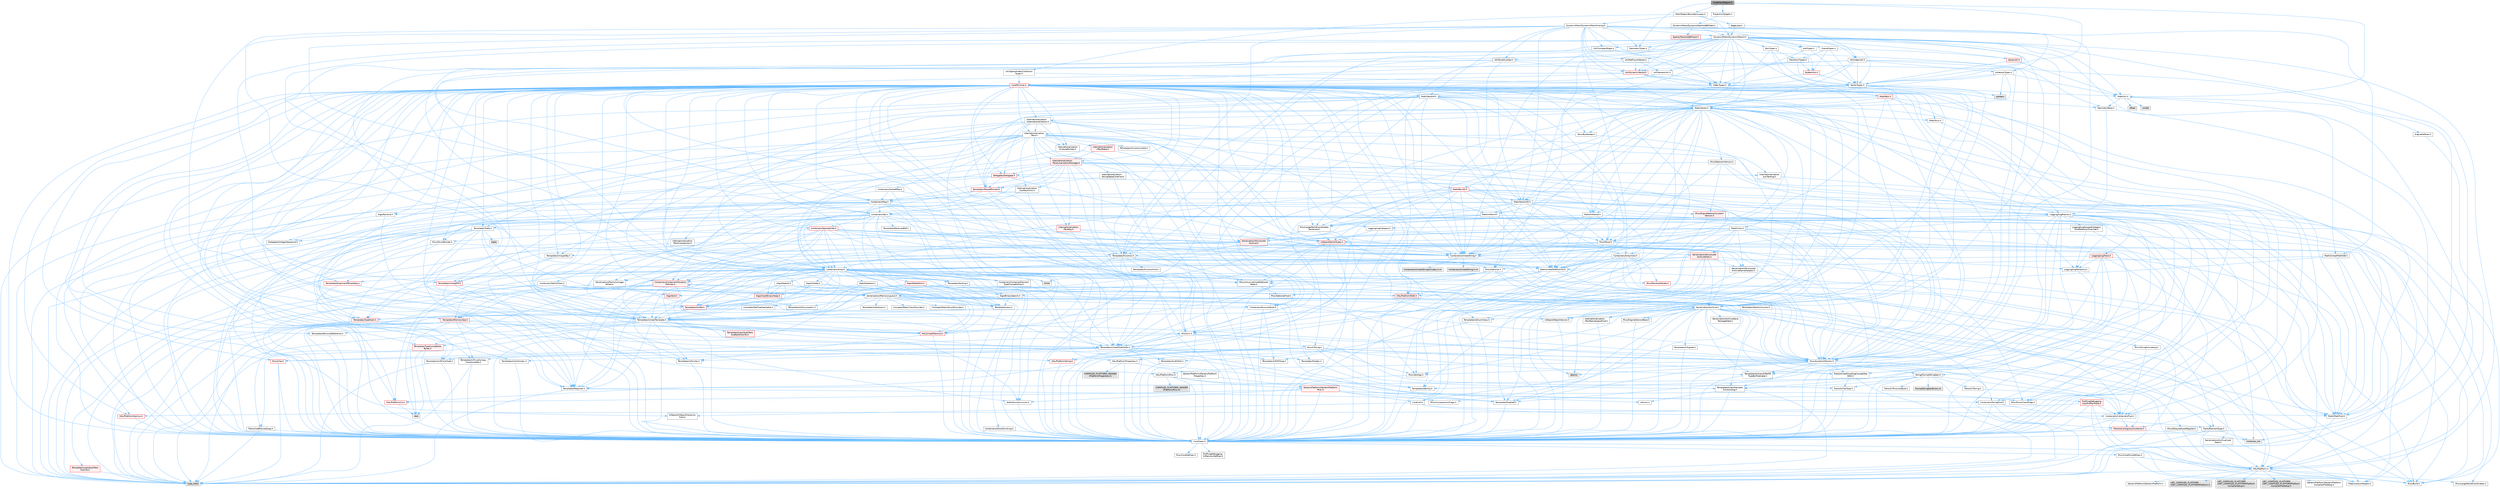 digraph "InsetMeshRegion.h"
{
 // INTERACTIVE_SVG=YES
 // LATEX_PDF_SIZE
  bgcolor="transparent";
  edge [fontname=Helvetica,fontsize=10,labelfontname=Helvetica,labelfontsize=10];
  node [fontname=Helvetica,fontsize=10,shape=box,height=0.2,width=0.4];
  Node1 [id="Node000001",label="InsetMeshRegion.h",height=0.2,width=0.4,color="gray40", fillcolor="grey60", style="filled", fontcolor="black",tooltip=" "];
  Node1 -> Node2 [id="edge1_Node000001_Node000002",color="steelblue1",style="solid",tooltip=" "];
  Node2 [id="Node000002",label="MathUtil.h",height=0.2,width=0.4,color="grey40", fillcolor="white", style="filled",URL="$d4/d5b/MathUtil_8h.html",tooltip=" "];
  Node2 -> Node3 [id="edge2_Node000002_Node000003",color="steelblue1",style="solid",tooltip=" "];
  Node3 [id="Node000003",label="GeometryBase.h",height=0.2,width=0.4,color="grey40", fillcolor="white", style="filled",URL="$d5/d5e/GeometryBase_8h.html",tooltip=" "];
  Node3 -> Node4 [id="edge3_Node000003_Node000004",color="steelblue1",style="solid",tooltip=" "];
  Node4 [id="Node000004",label="CoreTypes.h",height=0.2,width=0.4,color="grey40", fillcolor="white", style="filled",URL="$dc/dec/CoreTypes_8h.html",tooltip=" "];
  Node4 -> Node5 [id="edge4_Node000004_Node000005",color="steelblue1",style="solid",tooltip=" "];
  Node5 [id="Node000005",label="HAL/Platform.h",height=0.2,width=0.4,color="grey40", fillcolor="white", style="filled",URL="$d9/dd0/Platform_8h.html",tooltip=" "];
  Node5 -> Node6 [id="edge5_Node000005_Node000006",color="steelblue1",style="solid",tooltip=" "];
  Node6 [id="Node000006",label="Misc/Build.h",height=0.2,width=0.4,color="grey40", fillcolor="white", style="filled",URL="$d3/dbb/Build_8h.html",tooltip=" "];
  Node5 -> Node7 [id="edge6_Node000005_Node000007",color="steelblue1",style="solid",tooltip=" "];
  Node7 [id="Node000007",label="Misc/LargeWorldCoordinates.h",height=0.2,width=0.4,color="grey40", fillcolor="white", style="filled",URL="$d2/dcb/LargeWorldCoordinates_8h.html",tooltip=" "];
  Node5 -> Node8 [id="edge7_Node000005_Node000008",color="steelblue1",style="solid",tooltip=" "];
  Node8 [id="Node000008",label="type_traits",height=0.2,width=0.4,color="grey60", fillcolor="#E0E0E0", style="filled",tooltip=" "];
  Node5 -> Node9 [id="edge8_Node000005_Node000009",color="steelblue1",style="solid",tooltip=" "];
  Node9 [id="Node000009",label="PreprocessorHelpers.h",height=0.2,width=0.4,color="grey40", fillcolor="white", style="filled",URL="$db/ddb/PreprocessorHelpers_8h.html",tooltip=" "];
  Node5 -> Node10 [id="edge9_Node000005_Node000010",color="steelblue1",style="solid",tooltip=" "];
  Node10 [id="Node000010",label="UBT_COMPILED_PLATFORM\l/UBT_COMPILED_PLATFORMPlatform\lCompilerPreSetup.h",height=0.2,width=0.4,color="grey60", fillcolor="#E0E0E0", style="filled",tooltip=" "];
  Node5 -> Node11 [id="edge10_Node000005_Node000011",color="steelblue1",style="solid",tooltip=" "];
  Node11 [id="Node000011",label="GenericPlatform/GenericPlatform\lCompilerPreSetup.h",height=0.2,width=0.4,color="grey40", fillcolor="white", style="filled",URL="$d9/dc8/GenericPlatformCompilerPreSetup_8h.html",tooltip=" "];
  Node5 -> Node12 [id="edge11_Node000005_Node000012",color="steelblue1",style="solid",tooltip=" "];
  Node12 [id="Node000012",label="GenericPlatform/GenericPlatform.h",height=0.2,width=0.4,color="grey40", fillcolor="white", style="filled",URL="$d6/d84/GenericPlatform_8h.html",tooltip=" "];
  Node5 -> Node13 [id="edge12_Node000005_Node000013",color="steelblue1",style="solid",tooltip=" "];
  Node13 [id="Node000013",label="UBT_COMPILED_PLATFORM\l/UBT_COMPILED_PLATFORMPlatform.h",height=0.2,width=0.4,color="grey60", fillcolor="#E0E0E0", style="filled",tooltip=" "];
  Node5 -> Node14 [id="edge13_Node000005_Node000014",color="steelblue1",style="solid",tooltip=" "];
  Node14 [id="Node000014",label="UBT_COMPILED_PLATFORM\l/UBT_COMPILED_PLATFORMPlatform\lCompilerSetup.h",height=0.2,width=0.4,color="grey60", fillcolor="#E0E0E0", style="filled",tooltip=" "];
  Node4 -> Node15 [id="edge14_Node000004_Node000015",color="steelblue1",style="solid",tooltip=" "];
  Node15 [id="Node000015",label="ProfilingDebugging\l/UMemoryDefines.h",height=0.2,width=0.4,color="grey40", fillcolor="white", style="filled",URL="$d2/da2/UMemoryDefines_8h.html",tooltip=" "];
  Node4 -> Node16 [id="edge15_Node000004_Node000016",color="steelblue1",style="solid",tooltip=" "];
  Node16 [id="Node000016",label="Misc/CoreMiscDefines.h",height=0.2,width=0.4,color="grey40", fillcolor="white", style="filled",URL="$da/d38/CoreMiscDefines_8h.html",tooltip=" "];
  Node16 -> Node5 [id="edge16_Node000016_Node000005",color="steelblue1",style="solid",tooltip=" "];
  Node16 -> Node9 [id="edge17_Node000016_Node000009",color="steelblue1",style="solid",tooltip=" "];
  Node4 -> Node17 [id="edge18_Node000004_Node000017",color="steelblue1",style="solid",tooltip=" "];
  Node17 [id="Node000017",label="Misc/CoreDefines.h",height=0.2,width=0.4,color="grey40", fillcolor="white", style="filled",URL="$d3/dd2/CoreDefines_8h.html",tooltip=" "];
  Node3 -> Node18 [id="edge19_Node000003_Node000018",color="steelblue1",style="solid",tooltip=" "];
  Node18 [id="Node000018",label="Logging/LogMacros.h",height=0.2,width=0.4,color="grey40", fillcolor="white", style="filled",URL="$d0/d16/LogMacros_8h.html",tooltip=" "];
  Node18 -> Node19 [id="edge20_Node000018_Node000019",color="steelblue1",style="solid",tooltip=" "];
  Node19 [id="Node000019",label="Containers/UnrealString.h",height=0.2,width=0.4,color="grey40", fillcolor="white", style="filled",URL="$d5/dba/UnrealString_8h.html",tooltip=" "];
  Node19 -> Node20 [id="edge21_Node000019_Node000020",color="steelblue1",style="solid",tooltip=" "];
  Node20 [id="Node000020",label="Containers/UnrealStringIncludes.h.inl",height=0.2,width=0.4,color="grey60", fillcolor="#E0E0E0", style="filled",tooltip=" "];
  Node19 -> Node21 [id="edge22_Node000019_Node000021",color="steelblue1",style="solid",tooltip=" "];
  Node21 [id="Node000021",label="Containers/UnrealString.h.inl",height=0.2,width=0.4,color="grey60", fillcolor="#E0E0E0", style="filled",tooltip=" "];
  Node19 -> Node22 [id="edge23_Node000019_Node000022",color="steelblue1",style="solid",tooltip=" "];
  Node22 [id="Node000022",label="Misc/StringFormatArg.h",height=0.2,width=0.4,color="grey40", fillcolor="white", style="filled",URL="$d2/d16/StringFormatArg_8h.html",tooltip=" "];
  Node22 -> Node23 [id="edge24_Node000022_Node000023",color="steelblue1",style="solid",tooltip=" "];
  Node23 [id="Node000023",label="Containers/ContainersFwd.h",height=0.2,width=0.4,color="grey40", fillcolor="white", style="filled",URL="$d4/d0a/ContainersFwd_8h.html",tooltip=" "];
  Node23 -> Node5 [id="edge25_Node000023_Node000005",color="steelblue1",style="solid",tooltip=" "];
  Node23 -> Node4 [id="edge26_Node000023_Node000004",color="steelblue1",style="solid",tooltip=" "];
  Node23 -> Node24 [id="edge27_Node000023_Node000024",color="steelblue1",style="solid",tooltip=" "];
  Node24 [id="Node000024",label="Traits/IsContiguousContainer.h",height=0.2,width=0.4,color="red", fillcolor="#FFF0F0", style="filled",URL="$d5/d3c/IsContiguousContainer_8h.html",tooltip=" "];
  Node24 -> Node4 [id="edge28_Node000024_Node000004",color="steelblue1",style="solid",tooltip=" "];
  Node24 -> Node26 [id="edge29_Node000024_Node000026",color="steelblue1",style="solid",tooltip=" "];
  Node26 [id="Node000026",label="initializer_list",height=0.2,width=0.4,color="grey60", fillcolor="#E0E0E0", style="filled",tooltip=" "];
  Node18 -> Node4 [id="edge30_Node000018_Node000004",color="steelblue1",style="solid",tooltip=" "];
  Node18 -> Node9 [id="edge31_Node000018_Node000009",color="steelblue1",style="solid",tooltip=" "];
  Node18 -> Node27 [id="edge32_Node000018_Node000027",color="steelblue1",style="solid",tooltip=" "];
  Node27 [id="Node000027",label="Logging/LogCategory.h",height=0.2,width=0.4,color="grey40", fillcolor="white", style="filled",URL="$d9/d36/LogCategory_8h.html",tooltip=" "];
  Node27 -> Node4 [id="edge33_Node000027_Node000004",color="steelblue1",style="solid",tooltip=" "];
  Node27 -> Node28 [id="edge34_Node000027_Node000028",color="steelblue1",style="solid",tooltip=" "];
  Node28 [id="Node000028",label="Logging/LogVerbosity.h",height=0.2,width=0.4,color="grey40", fillcolor="white", style="filled",URL="$d2/d8f/LogVerbosity_8h.html",tooltip=" "];
  Node28 -> Node4 [id="edge35_Node000028_Node000004",color="steelblue1",style="solid",tooltip=" "];
  Node27 -> Node29 [id="edge36_Node000027_Node000029",color="steelblue1",style="solid",tooltip=" "];
  Node29 [id="Node000029",label="UObject/NameTypes.h",height=0.2,width=0.4,color="red", fillcolor="#FFF0F0", style="filled",URL="$d6/d35/NameTypes_8h.html",tooltip=" "];
  Node29 -> Node4 [id="edge37_Node000029_Node000004",color="steelblue1",style="solid",tooltip=" "];
  Node29 -> Node30 [id="edge38_Node000029_Node000030",color="steelblue1",style="solid",tooltip=" "];
  Node30 [id="Node000030",label="Misc/AssertionMacros.h",height=0.2,width=0.4,color="grey40", fillcolor="white", style="filled",URL="$d0/dfa/AssertionMacros_8h.html",tooltip=" "];
  Node30 -> Node4 [id="edge39_Node000030_Node000004",color="steelblue1",style="solid",tooltip=" "];
  Node30 -> Node5 [id="edge40_Node000030_Node000005",color="steelblue1",style="solid",tooltip=" "];
  Node30 -> Node31 [id="edge41_Node000030_Node000031",color="steelblue1",style="solid",tooltip=" "];
  Node31 [id="Node000031",label="HAL/PlatformMisc.h",height=0.2,width=0.4,color="grey40", fillcolor="white", style="filled",URL="$d0/df5/PlatformMisc_8h.html",tooltip=" "];
  Node31 -> Node4 [id="edge42_Node000031_Node000004",color="steelblue1",style="solid",tooltip=" "];
  Node31 -> Node32 [id="edge43_Node000031_Node000032",color="steelblue1",style="solid",tooltip=" "];
  Node32 [id="Node000032",label="GenericPlatform/GenericPlatform\lMisc.h",height=0.2,width=0.4,color="red", fillcolor="#FFF0F0", style="filled",URL="$db/d9a/GenericPlatformMisc_8h.html",tooltip=" "];
  Node32 -> Node33 [id="edge44_Node000032_Node000033",color="steelblue1",style="solid",tooltip=" "];
  Node33 [id="Node000033",label="Containers/StringFwd.h",height=0.2,width=0.4,color="grey40", fillcolor="white", style="filled",URL="$df/d37/StringFwd_8h.html",tooltip=" "];
  Node33 -> Node4 [id="edge45_Node000033_Node000004",color="steelblue1",style="solid",tooltip=" "];
  Node33 -> Node34 [id="edge46_Node000033_Node000034",color="steelblue1",style="solid",tooltip=" "];
  Node34 [id="Node000034",label="Traits/ElementType.h",height=0.2,width=0.4,color="grey40", fillcolor="white", style="filled",URL="$d5/d4f/ElementType_8h.html",tooltip=" "];
  Node34 -> Node5 [id="edge47_Node000034_Node000005",color="steelblue1",style="solid",tooltip=" "];
  Node34 -> Node26 [id="edge48_Node000034_Node000026",color="steelblue1",style="solid",tooltip=" "];
  Node34 -> Node8 [id="edge49_Node000034_Node000008",color="steelblue1",style="solid",tooltip=" "];
  Node33 -> Node24 [id="edge50_Node000033_Node000024",color="steelblue1",style="solid",tooltip=" "];
  Node32 -> Node35 [id="edge51_Node000032_Node000035",color="steelblue1",style="solid",tooltip=" "];
  Node35 [id="Node000035",label="CoreFwd.h",height=0.2,width=0.4,color="grey40", fillcolor="white", style="filled",URL="$d1/d1e/CoreFwd_8h.html",tooltip=" "];
  Node35 -> Node4 [id="edge52_Node000035_Node000004",color="steelblue1",style="solid",tooltip=" "];
  Node35 -> Node23 [id="edge53_Node000035_Node000023",color="steelblue1",style="solid",tooltip=" "];
  Node35 -> Node36 [id="edge54_Node000035_Node000036",color="steelblue1",style="solid",tooltip=" "];
  Node36 [id="Node000036",label="Math/MathFwd.h",height=0.2,width=0.4,color="grey40", fillcolor="white", style="filled",URL="$d2/d10/MathFwd_8h.html",tooltip=" "];
  Node36 -> Node5 [id="edge55_Node000036_Node000005",color="steelblue1",style="solid",tooltip=" "];
  Node35 -> Node37 [id="edge56_Node000035_Node000037",color="steelblue1",style="solid",tooltip=" "];
  Node37 [id="Node000037",label="UObject/UObjectHierarchy\lFwd.h",height=0.2,width=0.4,color="grey40", fillcolor="white", style="filled",URL="$d3/d13/UObjectHierarchyFwd_8h.html",tooltip=" "];
  Node32 -> Node4 [id="edge57_Node000032_Node000004",color="steelblue1",style="solid",tooltip=" "];
  Node32 -> Node39 [id="edge58_Node000032_Node000039",color="steelblue1",style="solid",tooltip=" "];
  Node39 [id="Node000039",label="HAL/PlatformCrt.h",height=0.2,width=0.4,color="red", fillcolor="#FFF0F0", style="filled",URL="$d8/d75/PlatformCrt_8h.html",tooltip=" "];
  Node39 -> Node40 [id="edge59_Node000039_Node000040",color="steelblue1",style="solid",tooltip=" "];
  Node40 [id="Node000040",label="new",height=0.2,width=0.4,color="grey60", fillcolor="#E0E0E0", style="filled",tooltip=" "];
  Node32 -> Node49 [id="edge60_Node000032_Node000049",color="steelblue1",style="solid",tooltip=" "];
  Node49 [id="Node000049",label="Math/NumericLimits.h",height=0.2,width=0.4,color="grey40", fillcolor="white", style="filled",URL="$df/d1b/NumericLimits_8h.html",tooltip=" "];
  Node49 -> Node4 [id="edge61_Node000049_Node000004",color="steelblue1",style="solid",tooltip=" "];
  Node32 -> Node50 [id="edge62_Node000032_Node000050",color="steelblue1",style="solid",tooltip=" "];
  Node50 [id="Node000050",label="Misc/CompressionFlags.h",height=0.2,width=0.4,color="grey40", fillcolor="white", style="filled",URL="$d9/d76/CompressionFlags_8h.html",tooltip=" "];
  Node32 -> Node51 [id="edge63_Node000032_Node000051",color="steelblue1",style="solid",tooltip=" "];
  Node51 [id="Node000051",label="Misc/EnumClassFlags.h",height=0.2,width=0.4,color="grey40", fillcolor="white", style="filled",URL="$d8/de7/EnumClassFlags_8h.html",tooltip=" "];
  Node31 -> Node54 [id="edge64_Node000031_Node000054",color="steelblue1",style="solid",tooltip=" "];
  Node54 [id="Node000054",label="COMPILED_PLATFORM_HEADER\l(PlatformMisc.h)",height=0.2,width=0.4,color="grey60", fillcolor="#E0E0E0", style="filled",tooltip=" "];
  Node31 -> Node55 [id="edge65_Node000031_Node000055",color="steelblue1",style="solid",tooltip=" "];
  Node55 [id="Node000055",label="ProfilingDebugging\l/CpuProfilerTrace.h",height=0.2,width=0.4,color="red", fillcolor="#FFF0F0", style="filled",URL="$da/dcb/CpuProfilerTrace_8h.html",tooltip=" "];
  Node55 -> Node4 [id="edge66_Node000055_Node000004",color="steelblue1",style="solid",tooltip=" "];
  Node55 -> Node23 [id="edge67_Node000055_Node000023",color="steelblue1",style="solid",tooltip=" "];
  Node55 -> Node56 [id="edge68_Node000055_Node000056",color="steelblue1",style="solid",tooltip=" "];
  Node56 [id="Node000056",label="HAL/PlatformAtomics.h",height=0.2,width=0.4,color="red", fillcolor="#FFF0F0", style="filled",URL="$d3/d36/PlatformAtomics_8h.html",tooltip=" "];
  Node56 -> Node4 [id="edge69_Node000056_Node000004",color="steelblue1",style="solid",tooltip=" "];
  Node55 -> Node9 [id="edge70_Node000055_Node000009",color="steelblue1",style="solid",tooltip=" "];
  Node55 -> Node6 [id="edge71_Node000055_Node000006",color="steelblue1",style="solid",tooltip=" "];
  Node30 -> Node9 [id="edge72_Node000030_Node000009",color="steelblue1",style="solid",tooltip=" "];
  Node30 -> Node63 [id="edge73_Node000030_Node000063",color="steelblue1",style="solid",tooltip=" "];
  Node63 [id="Node000063",label="Templates/EnableIf.h",height=0.2,width=0.4,color="grey40", fillcolor="white", style="filled",URL="$d7/d60/EnableIf_8h.html",tooltip=" "];
  Node63 -> Node4 [id="edge74_Node000063_Node000004",color="steelblue1",style="solid",tooltip=" "];
  Node30 -> Node64 [id="edge75_Node000030_Node000064",color="steelblue1",style="solid",tooltip=" "];
  Node64 [id="Node000064",label="Templates/IsArrayOrRefOf\lTypeByPredicate.h",height=0.2,width=0.4,color="grey40", fillcolor="white", style="filled",URL="$d6/da1/IsArrayOrRefOfTypeByPredicate_8h.html",tooltip=" "];
  Node64 -> Node4 [id="edge76_Node000064_Node000004",color="steelblue1",style="solid",tooltip=" "];
  Node30 -> Node65 [id="edge77_Node000030_Node000065",color="steelblue1",style="solid",tooltip=" "];
  Node65 [id="Node000065",label="Templates/IsValidVariadic\lFunctionArg.h",height=0.2,width=0.4,color="grey40", fillcolor="white", style="filled",URL="$d0/dc8/IsValidVariadicFunctionArg_8h.html",tooltip=" "];
  Node65 -> Node4 [id="edge78_Node000065_Node000004",color="steelblue1",style="solid",tooltip=" "];
  Node65 -> Node66 [id="edge79_Node000065_Node000066",color="steelblue1",style="solid",tooltip=" "];
  Node66 [id="Node000066",label="IsEnum.h",height=0.2,width=0.4,color="grey40", fillcolor="white", style="filled",URL="$d4/de5/IsEnum_8h.html",tooltip=" "];
  Node65 -> Node8 [id="edge80_Node000065_Node000008",color="steelblue1",style="solid",tooltip=" "];
  Node30 -> Node67 [id="edge81_Node000030_Node000067",color="steelblue1",style="solid",tooltip=" "];
  Node67 [id="Node000067",label="Traits/IsCharEncodingCompatible\lWith.h",height=0.2,width=0.4,color="grey40", fillcolor="white", style="filled",URL="$df/dd1/IsCharEncodingCompatibleWith_8h.html",tooltip=" "];
  Node67 -> Node8 [id="edge82_Node000067_Node000008",color="steelblue1",style="solid",tooltip=" "];
  Node67 -> Node68 [id="edge83_Node000067_Node000068",color="steelblue1",style="solid",tooltip=" "];
  Node68 [id="Node000068",label="Traits/IsCharType.h",height=0.2,width=0.4,color="grey40", fillcolor="white", style="filled",URL="$db/d51/IsCharType_8h.html",tooltip=" "];
  Node68 -> Node4 [id="edge84_Node000068_Node000004",color="steelblue1",style="solid",tooltip=" "];
  Node30 -> Node69 [id="edge85_Node000030_Node000069",color="steelblue1",style="solid",tooltip=" "];
  Node69 [id="Node000069",label="Misc/VarArgs.h",height=0.2,width=0.4,color="grey40", fillcolor="white", style="filled",URL="$d5/d6f/VarArgs_8h.html",tooltip=" "];
  Node69 -> Node4 [id="edge86_Node000069_Node000004",color="steelblue1",style="solid",tooltip=" "];
  Node30 -> Node70 [id="edge87_Node000030_Node000070",color="steelblue1",style="solid",tooltip=" "];
  Node70 [id="Node000070",label="String/FormatStringSan.h",height=0.2,width=0.4,color="grey40", fillcolor="white", style="filled",URL="$d3/d8b/FormatStringSan_8h.html",tooltip=" "];
  Node70 -> Node8 [id="edge88_Node000070_Node000008",color="steelblue1",style="solid",tooltip=" "];
  Node70 -> Node4 [id="edge89_Node000070_Node000004",color="steelblue1",style="solid",tooltip=" "];
  Node70 -> Node71 [id="edge90_Node000070_Node000071",color="steelblue1",style="solid",tooltip=" "];
  Node71 [id="Node000071",label="Templates/Requires.h",height=0.2,width=0.4,color="grey40", fillcolor="white", style="filled",URL="$dc/d96/Requires_8h.html",tooltip=" "];
  Node71 -> Node63 [id="edge91_Node000071_Node000063",color="steelblue1",style="solid",tooltip=" "];
  Node71 -> Node8 [id="edge92_Node000071_Node000008",color="steelblue1",style="solid",tooltip=" "];
  Node70 -> Node72 [id="edge93_Node000070_Node000072",color="steelblue1",style="solid",tooltip=" "];
  Node72 [id="Node000072",label="Templates/Identity.h",height=0.2,width=0.4,color="grey40", fillcolor="white", style="filled",URL="$d0/dd5/Identity_8h.html",tooltip=" "];
  Node70 -> Node65 [id="edge94_Node000070_Node000065",color="steelblue1",style="solid",tooltip=" "];
  Node70 -> Node68 [id="edge95_Node000070_Node000068",color="steelblue1",style="solid",tooltip=" "];
  Node70 -> Node73 [id="edge96_Node000070_Node000073",color="steelblue1",style="solid",tooltip=" "];
  Node73 [id="Node000073",label="Traits/IsTEnumAsByte.h",height=0.2,width=0.4,color="grey40", fillcolor="white", style="filled",URL="$d1/de6/IsTEnumAsByte_8h.html",tooltip=" "];
  Node70 -> Node74 [id="edge97_Node000070_Node000074",color="steelblue1",style="solid",tooltip=" "];
  Node74 [id="Node000074",label="Traits/IsTString.h",height=0.2,width=0.4,color="grey40", fillcolor="white", style="filled",URL="$d0/df8/IsTString_8h.html",tooltip=" "];
  Node74 -> Node23 [id="edge98_Node000074_Node000023",color="steelblue1",style="solid",tooltip=" "];
  Node70 -> Node23 [id="edge99_Node000070_Node000023",color="steelblue1",style="solid",tooltip=" "];
  Node70 -> Node75 [id="edge100_Node000070_Node000075",color="steelblue1",style="solid",tooltip=" "];
  Node75 [id="Node000075",label="FormatStringSanErrors.inl",height=0.2,width=0.4,color="grey60", fillcolor="#E0E0E0", style="filled",tooltip=" "];
  Node30 -> Node76 [id="edge101_Node000030_Node000076",color="steelblue1",style="solid",tooltip=" "];
  Node76 [id="Node000076",label="atomic",height=0.2,width=0.4,color="grey60", fillcolor="#E0E0E0", style="filled",tooltip=" "];
  Node29 -> Node77 [id="edge102_Node000029_Node000077",color="steelblue1",style="solid",tooltip=" "];
  Node77 [id="Node000077",label="HAL/UnrealMemory.h",height=0.2,width=0.4,color="red", fillcolor="#FFF0F0", style="filled",URL="$d9/d96/UnrealMemory_8h.html",tooltip=" "];
  Node77 -> Node4 [id="edge103_Node000077_Node000004",color="steelblue1",style="solid",tooltip=" "];
  Node77 -> Node96 [id="edge104_Node000077_Node000096",color="steelblue1",style="solid",tooltip=" "];
  Node96 [id="Node000096",label="Templates/IsPointer.h",height=0.2,width=0.4,color="grey40", fillcolor="white", style="filled",URL="$d7/d05/IsPointer_8h.html",tooltip=" "];
  Node96 -> Node4 [id="edge105_Node000096_Node000004",color="steelblue1",style="solid",tooltip=" "];
  Node29 -> Node97 [id="edge106_Node000029_Node000097",color="steelblue1",style="solid",tooltip=" "];
  Node97 [id="Node000097",label="Templates/UnrealTypeTraits.h",height=0.2,width=0.4,color="grey40", fillcolor="white", style="filled",URL="$d2/d2d/UnrealTypeTraits_8h.html",tooltip=" "];
  Node97 -> Node4 [id="edge107_Node000097_Node000004",color="steelblue1",style="solid",tooltip=" "];
  Node97 -> Node96 [id="edge108_Node000097_Node000096",color="steelblue1",style="solid",tooltip=" "];
  Node97 -> Node30 [id="edge109_Node000097_Node000030",color="steelblue1",style="solid",tooltip=" "];
  Node97 -> Node89 [id="edge110_Node000097_Node000089",color="steelblue1",style="solid",tooltip=" "];
  Node89 [id="Node000089",label="Templates/AndOrNot.h",height=0.2,width=0.4,color="grey40", fillcolor="white", style="filled",URL="$db/d0a/AndOrNot_8h.html",tooltip=" "];
  Node89 -> Node4 [id="edge111_Node000089_Node000004",color="steelblue1",style="solid",tooltip=" "];
  Node97 -> Node63 [id="edge112_Node000097_Node000063",color="steelblue1",style="solid",tooltip=" "];
  Node97 -> Node98 [id="edge113_Node000097_Node000098",color="steelblue1",style="solid",tooltip=" "];
  Node98 [id="Node000098",label="Templates/IsArithmetic.h",height=0.2,width=0.4,color="grey40", fillcolor="white", style="filled",URL="$d2/d5d/IsArithmetic_8h.html",tooltip=" "];
  Node98 -> Node4 [id="edge114_Node000098_Node000004",color="steelblue1",style="solid",tooltip=" "];
  Node97 -> Node66 [id="edge115_Node000097_Node000066",color="steelblue1",style="solid",tooltip=" "];
  Node97 -> Node99 [id="edge116_Node000097_Node000099",color="steelblue1",style="solid",tooltip=" "];
  Node99 [id="Node000099",label="Templates/Models.h",height=0.2,width=0.4,color="grey40", fillcolor="white", style="filled",URL="$d3/d0c/Models_8h.html",tooltip=" "];
  Node99 -> Node72 [id="edge117_Node000099_Node000072",color="steelblue1",style="solid",tooltip=" "];
  Node97 -> Node100 [id="edge118_Node000097_Node000100",color="steelblue1",style="solid",tooltip=" "];
  Node100 [id="Node000100",label="Templates/IsPODType.h",height=0.2,width=0.4,color="grey40", fillcolor="white", style="filled",URL="$d7/db1/IsPODType_8h.html",tooltip=" "];
  Node100 -> Node4 [id="edge119_Node000100_Node000004",color="steelblue1",style="solid",tooltip=" "];
  Node97 -> Node101 [id="edge120_Node000097_Node000101",color="steelblue1",style="solid",tooltip=" "];
  Node101 [id="Node000101",label="Templates/IsUECoreType.h",height=0.2,width=0.4,color="grey40", fillcolor="white", style="filled",URL="$d1/db8/IsUECoreType_8h.html",tooltip=" "];
  Node101 -> Node4 [id="edge121_Node000101_Node000004",color="steelblue1",style="solid",tooltip=" "];
  Node101 -> Node8 [id="edge122_Node000101_Node000008",color="steelblue1",style="solid",tooltip=" "];
  Node97 -> Node90 [id="edge123_Node000097_Node000090",color="steelblue1",style="solid",tooltip=" "];
  Node90 [id="Node000090",label="Templates/IsTriviallyCopy\lConstructible.h",height=0.2,width=0.4,color="grey40", fillcolor="white", style="filled",URL="$d3/d78/IsTriviallyCopyConstructible_8h.html",tooltip=" "];
  Node90 -> Node4 [id="edge124_Node000090_Node000004",color="steelblue1",style="solid",tooltip=" "];
  Node90 -> Node8 [id="edge125_Node000090_Node000008",color="steelblue1",style="solid",tooltip=" "];
  Node29 -> Node102 [id="edge126_Node000029_Node000102",color="steelblue1",style="solid",tooltip=" "];
  Node102 [id="Node000102",label="Templates/UnrealTemplate.h",height=0.2,width=0.4,color="grey40", fillcolor="white", style="filled",URL="$d4/d24/UnrealTemplate_8h.html",tooltip=" "];
  Node102 -> Node4 [id="edge127_Node000102_Node000004",color="steelblue1",style="solid",tooltip=" "];
  Node102 -> Node96 [id="edge128_Node000102_Node000096",color="steelblue1",style="solid",tooltip=" "];
  Node102 -> Node77 [id="edge129_Node000102_Node000077",color="steelblue1",style="solid",tooltip=" "];
  Node102 -> Node103 [id="edge130_Node000102_Node000103",color="steelblue1",style="solid",tooltip=" "];
  Node103 [id="Node000103",label="Templates/CopyQualifiers\lAndRefsFromTo.h",height=0.2,width=0.4,color="red", fillcolor="#FFF0F0", style="filled",URL="$d3/db3/CopyQualifiersAndRefsFromTo_8h.html",tooltip=" "];
  Node102 -> Node97 [id="edge131_Node000102_Node000097",color="steelblue1",style="solid",tooltip=" "];
  Node102 -> Node105 [id="edge132_Node000102_Node000105",color="steelblue1",style="solid",tooltip=" "];
  Node105 [id="Node000105",label="Templates/RemoveReference.h",height=0.2,width=0.4,color="grey40", fillcolor="white", style="filled",URL="$da/dbe/RemoveReference_8h.html",tooltip=" "];
  Node105 -> Node4 [id="edge133_Node000105_Node000004",color="steelblue1",style="solid",tooltip=" "];
  Node102 -> Node71 [id="edge134_Node000102_Node000071",color="steelblue1",style="solid",tooltip=" "];
  Node102 -> Node106 [id="edge135_Node000102_Node000106",color="steelblue1",style="solid",tooltip=" "];
  Node106 [id="Node000106",label="Templates/TypeCompatible\lBytes.h",height=0.2,width=0.4,color="red", fillcolor="#FFF0F0", style="filled",URL="$df/d0a/TypeCompatibleBytes_8h.html",tooltip=" "];
  Node106 -> Node4 [id="edge136_Node000106_Node000004",color="steelblue1",style="solid",tooltip=" "];
  Node106 -> Node40 [id="edge137_Node000106_Node000040",color="steelblue1",style="solid",tooltip=" "];
  Node106 -> Node8 [id="edge138_Node000106_Node000008",color="steelblue1",style="solid",tooltip=" "];
  Node102 -> Node72 [id="edge139_Node000102_Node000072",color="steelblue1",style="solid",tooltip=" "];
  Node102 -> Node24 [id="edge140_Node000102_Node000024",color="steelblue1",style="solid",tooltip=" "];
  Node102 -> Node107 [id="edge141_Node000102_Node000107",color="steelblue1",style="solid",tooltip=" "];
  Node107 [id="Node000107",label="Traits/UseBitwiseSwap.h",height=0.2,width=0.4,color="grey40", fillcolor="white", style="filled",URL="$db/df3/UseBitwiseSwap_8h.html",tooltip=" "];
  Node107 -> Node4 [id="edge142_Node000107_Node000004",color="steelblue1",style="solid",tooltip=" "];
  Node107 -> Node8 [id="edge143_Node000107_Node000008",color="steelblue1",style="solid",tooltip=" "];
  Node102 -> Node8 [id="edge144_Node000102_Node000008",color="steelblue1",style="solid",tooltip=" "];
  Node29 -> Node19 [id="edge145_Node000029_Node000019",color="steelblue1",style="solid",tooltip=" "];
  Node29 -> Node33 [id="edge146_Node000029_Node000033",color="steelblue1",style="solid",tooltip=" "];
  Node29 -> Node142 [id="edge147_Node000029_Node000142",color="steelblue1",style="solid",tooltip=" "];
  Node142 [id="Node000142",label="Serialization/MemoryLayout.h",height=0.2,width=0.4,color="grey40", fillcolor="white", style="filled",URL="$d7/d66/MemoryLayout_8h.html",tooltip=" "];
  Node142 -> Node143 [id="edge148_Node000142_Node000143",color="steelblue1",style="solid",tooltip=" "];
  Node143 [id="Node000143",label="Concepts/StaticClassProvider.h",height=0.2,width=0.4,color="grey40", fillcolor="white", style="filled",URL="$dd/d83/StaticClassProvider_8h.html",tooltip=" "];
  Node142 -> Node144 [id="edge149_Node000142_Node000144",color="steelblue1",style="solid",tooltip=" "];
  Node144 [id="Node000144",label="Concepts/StaticStructProvider.h",height=0.2,width=0.4,color="grey40", fillcolor="white", style="filled",URL="$d5/d77/StaticStructProvider_8h.html",tooltip=" "];
  Node142 -> Node145 [id="edge150_Node000142_Node000145",color="steelblue1",style="solid",tooltip=" "];
  Node145 [id="Node000145",label="Containers/EnumAsByte.h",height=0.2,width=0.4,color="grey40", fillcolor="white", style="filled",URL="$d6/d9a/EnumAsByte_8h.html",tooltip=" "];
  Node145 -> Node4 [id="edge151_Node000145_Node000004",color="steelblue1",style="solid",tooltip=" "];
  Node145 -> Node100 [id="edge152_Node000145_Node000100",color="steelblue1",style="solid",tooltip=" "];
  Node145 -> Node146 [id="edge153_Node000145_Node000146",color="steelblue1",style="solid",tooltip=" "];
  Node146 [id="Node000146",label="Templates/TypeHash.h",height=0.2,width=0.4,color="red", fillcolor="#FFF0F0", style="filled",URL="$d1/d62/TypeHash_8h.html",tooltip=" "];
  Node146 -> Node4 [id="edge154_Node000146_Node000004",color="steelblue1",style="solid",tooltip=" "];
  Node146 -> Node71 [id="edge155_Node000146_Node000071",color="steelblue1",style="solid",tooltip=" "];
  Node146 -> Node147 [id="edge156_Node000146_Node000147",color="steelblue1",style="solid",tooltip=" "];
  Node147 [id="Node000147",label="Misc/Crc.h",height=0.2,width=0.4,color="grey40", fillcolor="white", style="filled",URL="$d4/dd2/Crc_8h.html",tooltip=" "];
  Node147 -> Node4 [id="edge157_Node000147_Node000004",color="steelblue1",style="solid",tooltip=" "];
  Node147 -> Node79 [id="edge158_Node000147_Node000079",color="steelblue1",style="solid",tooltip=" "];
  Node79 [id="Node000079",label="HAL/PlatformString.h",height=0.2,width=0.4,color="red", fillcolor="#FFF0F0", style="filled",URL="$db/db5/PlatformString_8h.html",tooltip=" "];
  Node79 -> Node4 [id="edge159_Node000079_Node000004",color="steelblue1",style="solid",tooltip=" "];
  Node147 -> Node30 [id="edge160_Node000147_Node000030",color="steelblue1",style="solid",tooltip=" "];
  Node147 -> Node148 [id="edge161_Node000147_Node000148",color="steelblue1",style="solid",tooltip=" "];
  Node148 [id="Node000148",label="Misc/CString.h",height=0.2,width=0.4,color="grey40", fillcolor="white", style="filled",URL="$d2/d49/CString_8h.html",tooltip=" "];
  Node148 -> Node4 [id="edge162_Node000148_Node000004",color="steelblue1",style="solid",tooltip=" "];
  Node148 -> Node39 [id="edge163_Node000148_Node000039",color="steelblue1",style="solid",tooltip=" "];
  Node148 -> Node79 [id="edge164_Node000148_Node000079",color="steelblue1",style="solid",tooltip=" "];
  Node148 -> Node30 [id="edge165_Node000148_Node000030",color="steelblue1",style="solid",tooltip=" "];
  Node148 -> Node149 [id="edge166_Node000148_Node000149",color="steelblue1",style="solid",tooltip=" "];
  Node149 [id="Node000149",label="Misc/Char.h",height=0.2,width=0.4,color="red", fillcolor="#FFF0F0", style="filled",URL="$d0/d58/Char_8h.html",tooltip=" "];
  Node149 -> Node4 [id="edge167_Node000149_Node000004",color="steelblue1",style="solid",tooltip=" "];
  Node149 -> Node8 [id="edge168_Node000149_Node000008",color="steelblue1",style="solid",tooltip=" "];
  Node148 -> Node69 [id="edge169_Node000148_Node000069",color="steelblue1",style="solid",tooltip=" "];
  Node148 -> Node64 [id="edge170_Node000148_Node000064",color="steelblue1",style="solid",tooltip=" "];
  Node148 -> Node65 [id="edge171_Node000148_Node000065",color="steelblue1",style="solid",tooltip=" "];
  Node148 -> Node67 [id="edge172_Node000148_Node000067",color="steelblue1",style="solid",tooltip=" "];
  Node147 -> Node149 [id="edge173_Node000147_Node000149",color="steelblue1",style="solid",tooltip=" "];
  Node147 -> Node97 [id="edge174_Node000147_Node000097",color="steelblue1",style="solid",tooltip=" "];
  Node147 -> Node68 [id="edge175_Node000147_Node000068",color="steelblue1",style="solid",tooltip=" "];
  Node146 -> Node8 [id="edge176_Node000146_Node000008",color="steelblue1",style="solid",tooltip=" "];
  Node142 -> Node33 [id="edge177_Node000142_Node000033",color="steelblue1",style="solid",tooltip=" "];
  Node142 -> Node77 [id="edge178_Node000142_Node000077",color="steelblue1",style="solid",tooltip=" "];
  Node142 -> Node153 [id="edge179_Node000142_Node000153",color="steelblue1",style="solid",tooltip=" "];
  Node153 [id="Node000153",label="Misc/DelayedAutoRegister.h",height=0.2,width=0.4,color="grey40", fillcolor="white", style="filled",URL="$d1/dda/DelayedAutoRegister_8h.html",tooltip=" "];
  Node153 -> Node5 [id="edge180_Node000153_Node000005",color="steelblue1",style="solid",tooltip=" "];
  Node142 -> Node63 [id="edge181_Node000142_Node000063",color="steelblue1",style="solid",tooltip=" "];
  Node142 -> Node154 [id="edge182_Node000142_Node000154",color="steelblue1",style="solid",tooltip=" "];
  Node154 [id="Node000154",label="Templates/IsAbstract.h",height=0.2,width=0.4,color="grey40", fillcolor="white", style="filled",URL="$d8/db7/IsAbstract_8h.html",tooltip=" "];
  Node142 -> Node122 [id="edge183_Node000142_Node000122",color="steelblue1",style="solid",tooltip=" "];
  Node122 [id="Node000122",label="Templates/IsPolymorphic.h",height=0.2,width=0.4,color="grey40", fillcolor="white", style="filled",URL="$dc/d20/IsPolymorphic_8h.html",tooltip=" "];
  Node142 -> Node99 [id="edge184_Node000142_Node000099",color="steelblue1",style="solid",tooltip=" "];
  Node142 -> Node102 [id="edge185_Node000142_Node000102",color="steelblue1",style="solid",tooltip=" "];
  Node29 -> Node125 [id="edge186_Node000029_Node000125",color="steelblue1",style="solid",tooltip=" "];
  Node125 [id="Node000125",label="Misc/IntrusiveUnsetOptional\lState.h",height=0.2,width=0.4,color="grey40", fillcolor="white", style="filled",URL="$d2/d0a/IntrusiveUnsetOptionalState_8h.html",tooltip=" "];
  Node125 -> Node126 [id="edge187_Node000125_Node000126",color="steelblue1",style="solid",tooltip=" "];
  Node126 [id="Node000126",label="Misc/OptionalFwd.h",height=0.2,width=0.4,color="grey40", fillcolor="white", style="filled",URL="$dc/d50/OptionalFwd_8h.html",tooltip=" "];
  Node18 -> Node184 [id="edge188_Node000018_Node000184",color="steelblue1",style="solid",tooltip=" "];
  Node184 [id="Node000184",label="Logging/LogScopedCategory\lAndVerbosityOverride.h",height=0.2,width=0.4,color="grey40", fillcolor="white", style="filled",URL="$de/dba/LogScopedCategoryAndVerbosityOverride_8h.html",tooltip=" "];
  Node184 -> Node4 [id="edge189_Node000184_Node000004",color="steelblue1",style="solid",tooltip=" "];
  Node184 -> Node28 [id="edge190_Node000184_Node000028",color="steelblue1",style="solid",tooltip=" "];
  Node184 -> Node29 [id="edge191_Node000184_Node000029",color="steelblue1",style="solid",tooltip=" "];
  Node18 -> Node185 [id="edge192_Node000018_Node000185",color="steelblue1",style="solid",tooltip=" "];
  Node185 [id="Node000185",label="Logging/LogTrace.h",height=0.2,width=0.4,color="red", fillcolor="#FFF0F0", style="filled",URL="$d5/d91/LogTrace_8h.html",tooltip=" "];
  Node185 -> Node4 [id="edge193_Node000185_Node000004",color="steelblue1",style="solid",tooltip=" "];
  Node185 -> Node124 [id="edge194_Node000185_Node000124",color="steelblue1",style="solid",tooltip=" "];
  Node124 [id="Node000124",label="Containers/Array.h",height=0.2,width=0.4,color="grey40", fillcolor="white", style="filled",URL="$df/dd0/Array_8h.html",tooltip=" "];
  Node124 -> Node4 [id="edge195_Node000124_Node000004",color="steelblue1",style="solid",tooltip=" "];
  Node124 -> Node30 [id="edge196_Node000124_Node000030",color="steelblue1",style="solid",tooltip=" "];
  Node124 -> Node125 [id="edge197_Node000124_Node000125",color="steelblue1",style="solid",tooltip=" "];
  Node124 -> Node127 [id="edge198_Node000124_Node000127",color="steelblue1",style="solid",tooltip=" "];
  Node127 [id="Node000127",label="Misc/ReverseIterate.h",height=0.2,width=0.4,color="red", fillcolor="#FFF0F0", style="filled",URL="$db/de3/ReverseIterate_8h.html",tooltip=" "];
  Node127 -> Node5 [id="edge199_Node000127_Node000005",color="steelblue1",style="solid",tooltip=" "];
  Node124 -> Node77 [id="edge200_Node000124_Node000077",color="steelblue1",style="solid",tooltip=" "];
  Node124 -> Node97 [id="edge201_Node000124_Node000097",color="steelblue1",style="solid",tooltip=" "];
  Node124 -> Node102 [id="edge202_Node000124_Node000102",color="steelblue1",style="solid",tooltip=" "];
  Node124 -> Node129 [id="edge203_Node000124_Node000129",color="steelblue1",style="solid",tooltip=" "];
  Node129 [id="Node000129",label="Containers/AllowShrinking.h",height=0.2,width=0.4,color="grey40", fillcolor="white", style="filled",URL="$d7/d1a/AllowShrinking_8h.html",tooltip=" "];
  Node129 -> Node4 [id="edge204_Node000129_Node000004",color="steelblue1",style="solid",tooltip=" "];
  Node124 -> Node112 [id="edge205_Node000124_Node000112",color="steelblue1",style="solid",tooltip=" "];
  Node112 [id="Node000112",label="Containers/ContainerAllocation\lPolicies.h",height=0.2,width=0.4,color="red", fillcolor="#FFF0F0", style="filled",URL="$d7/dff/ContainerAllocationPolicies_8h.html",tooltip=" "];
  Node112 -> Node4 [id="edge206_Node000112_Node000004",color="steelblue1",style="solid",tooltip=" "];
  Node112 -> Node112 [id="edge207_Node000112_Node000112",color="steelblue1",style="solid",tooltip=" "];
  Node112 -> Node114 [id="edge208_Node000112_Node000114",color="steelblue1",style="solid",tooltip=" "];
  Node114 [id="Node000114",label="HAL/PlatformMath.h",height=0.2,width=0.4,color="red", fillcolor="#FFF0F0", style="filled",URL="$dc/d53/PlatformMath_8h.html",tooltip=" "];
  Node114 -> Node4 [id="edge209_Node000114_Node000004",color="steelblue1",style="solid",tooltip=" "];
  Node112 -> Node77 [id="edge210_Node000112_Node000077",color="steelblue1",style="solid",tooltip=" "];
  Node112 -> Node49 [id="edge211_Node000112_Node000049",color="steelblue1",style="solid",tooltip=" "];
  Node112 -> Node30 [id="edge212_Node000112_Node000030",color="steelblue1",style="solid",tooltip=" "];
  Node112 -> Node122 [id="edge213_Node000112_Node000122",color="steelblue1",style="solid",tooltip=" "];
  Node112 -> Node123 [id="edge214_Node000112_Node000123",color="steelblue1",style="solid",tooltip=" "];
  Node123 [id="Node000123",label="Templates/MemoryOps.h",height=0.2,width=0.4,color="red", fillcolor="#FFF0F0", style="filled",URL="$db/dea/MemoryOps_8h.html",tooltip=" "];
  Node123 -> Node4 [id="edge215_Node000123_Node000004",color="steelblue1",style="solid",tooltip=" "];
  Node123 -> Node77 [id="edge216_Node000123_Node000077",color="steelblue1",style="solid",tooltip=" "];
  Node123 -> Node90 [id="edge217_Node000123_Node000090",color="steelblue1",style="solid",tooltip=" "];
  Node123 -> Node71 [id="edge218_Node000123_Node000071",color="steelblue1",style="solid",tooltip=" "];
  Node123 -> Node97 [id="edge219_Node000123_Node000097",color="steelblue1",style="solid",tooltip=" "];
  Node123 -> Node107 [id="edge220_Node000123_Node000107",color="steelblue1",style="solid",tooltip=" "];
  Node123 -> Node40 [id="edge221_Node000123_Node000040",color="steelblue1",style="solid",tooltip=" "];
  Node123 -> Node8 [id="edge222_Node000123_Node000008",color="steelblue1",style="solid",tooltip=" "];
  Node112 -> Node106 [id="edge223_Node000112_Node000106",color="steelblue1",style="solid",tooltip=" "];
  Node112 -> Node8 [id="edge224_Node000112_Node000008",color="steelblue1",style="solid",tooltip=" "];
  Node124 -> Node130 [id="edge225_Node000124_Node000130",color="steelblue1",style="solid",tooltip=" "];
  Node130 [id="Node000130",label="Containers/ContainerElement\lTypeCompatibility.h",height=0.2,width=0.4,color="grey40", fillcolor="white", style="filled",URL="$df/ddf/ContainerElementTypeCompatibility_8h.html",tooltip=" "];
  Node130 -> Node4 [id="edge226_Node000130_Node000004",color="steelblue1",style="solid",tooltip=" "];
  Node130 -> Node97 [id="edge227_Node000130_Node000097",color="steelblue1",style="solid",tooltip=" "];
  Node124 -> Node131 [id="edge228_Node000124_Node000131",color="steelblue1",style="solid",tooltip=" "];
  Node131 [id="Node000131",label="Serialization/Archive.h",height=0.2,width=0.4,color="grey40", fillcolor="white", style="filled",URL="$d7/d3b/Archive_8h.html",tooltip=" "];
  Node131 -> Node35 [id="edge229_Node000131_Node000035",color="steelblue1",style="solid",tooltip=" "];
  Node131 -> Node4 [id="edge230_Node000131_Node000004",color="steelblue1",style="solid",tooltip=" "];
  Node131 -> Node132 [id="edge231_Node000131_Node000132",color="steelblue1",style="solid",tooltip=" "];
  Node132 [id="Node000132",label="HAL/PlatformProperties.h",height=0.2,width=0.4,color="grey40", fillcolor="white", style="filled",URL="$d9/db0/PlatformProperties_8h.html",tooltip=" "];
  Node132 -> Node4 [id="edge232_Node000132_Node000004",color="steelblue1",style="solid",tooltip=" "];
  Node132 -> Node133 [id="edge233_Node000132_Node000133",color="steelblue1",style="solid",tooltip=" "];
  Node133 [id="Node000133",label="GenericPlatform/GenericPlatform\lProperties.h",height=0.2,width=0.4,color="grey40", fillcolor="white", style="filled",URL="$d2/dcd/GenericPlatformProperties_8h.html",tooltip=" "];
  Node133 -> Node4 [id="edge234_Node000133_Node000004",color="steelblue1",style="solid",tooltip=" "];
  Node133 -> Node32 [id="edge235_Node000133_Node000032",color="steelblue1",style="solid",tooltip=" "];
  Node132 -> Node134 [id="edge236_Node000132_Node000134",color="steelblue1",style="solid",tooltip=" "];
  Node134 [id="Node000134",label="COMPILED_PLATFORM_HEADER\l(PlatformProperties.h)",height=0.2,width=0.4,color="grey60", fillcolor="#E0E0E0", style="filled",tooltip=" "];
  Node131 -> Node135 [id="edge237_Node000131_Node000135",color="steelblue1",style="solid",tooltip=" "];
  Node135 [id="Node000135",label="Internationalization\l/TextNamespaceFwd.h",height=0.2,width=0.4,color="grey40", fillcolor="white", style="filled",URL="$d8/d97/TextNamespaceFwd_8h.html",tooltip=" "];
  Node135 -> Node4 [id="edge238_Node000135_Node000004",color="steelblue1",style="solid",tooltip=" "];
  Node131 -> Node36 [id="edge239_Node000131_Node000036",color="steelblue1",style="solid",tooltip=" "];
  Node131 -> Node30 [id="edge240_Node000131_Node000030",color="steelblue1",style="solid",tooltip=" "];
  Node131 -> Node6 [id="edge241_Node000131_Node000006",color="steelblue1",style="solid",tooltip=" "];
  Node131 -> Node50 [id="edge242_Node000131_Node000050",color="steelblue1",style="solid",tooltip=" "];
  Node131 -> Node136 [id="edge243_Node000131_Node000136",color="steelblue1",style="solid",tooltip=" "];
  Node136 [id="Node000136",label="Misc/EngineVersionBase.h",height=0.2,width=0.4,color="grey40", fillcolor="white", style="filled",URL="$d5/d2b/EngineVersionBase_8h.html",tooltip=" "];
  Node136 -> Node4 [id="edge244_Node000136_Node000004",color="steelblue1",style="solid",tooltip=" "];
  Node131 -> Node69 [id="edge245_Node000131_Node000069",color="steelblue1",style="solid",tooltip=" "];
  Node131 -> Node137 [id="edge246_Node000131_Node000137",color="steelblue1",style="solid",tooltip=" "];
  Node137 [id="Node000137",label="Serialization/ArchiveCook\lData.h",height=0.2,width=0.4,color="grey40", fillcolor="white", style="filled",URL="$dc/db6/ArchiveCookData_8h.html",tooltip=" "];
  Node137 -> Node5 [id="edge247_Node000137_Node000005",color="steelblue1",style="solid",tooltip=" "];
  Node131 -> Node138 [id="edge248_Node000131_Node000138",color="steelblue1",style="solid",tooltip=" "];
  Node138 [id="Node000138",label="Serialization/ArchiveSave\lPackageData.h",height=0.2,width=0.4,color="grey40", fillcolor="white", style="filled",URL="$d1/d37/ArchiveSavePackageData_8h.html",tooltip=" "];
  Node131 -> Node63 [id="edge249_Node000131_Node000063",color="steelblue1",style="solid",tooltip=" "];
  Node131 -> Node64 [id="edge250_Node000131_Node000064",color="steelblue1",style="solid",tooltip=" "];
  Node131 -> Node139 [id="edge251_Node000131_Node000139",color="steelblue1",style="solid",tooltip=" "];
  Node139 [id="Node000139",label="Templates/IsEnumClass.h",height=0.2,width=0.4,color="grey40", fillcolor="white", style="filled",URL="$d7/d15/IsEnumClass_8h.html",tooltip=" "];
  Node139 -> Node4 [id="edge252_Node000139_Node000004",color="steelblue1",style="solid",tooltip=" "];
  Node139 -> Node89 [id="edge253_Node000139_Node000089",color="steelblue1",style="solid",tooltip=" "];
  Node131 -> Node119 [id="edge254_Node000131_Node000119",color="steelblue1",style="solid",tooltip=" "];
  Node119 [id="Node000119",label="Templates/IsSigned.h",height=0.2,width=0.4,color="grey40", fillcolor="white", style="filled",URL="$d8/dd8/IsSigned_8h.html",tooltip=" "];
  Node119 -> Node4 [id="edge255_Node000119_Node000004",color="steelblue1",style="solid",tooltip=" "];
  Node131 -> Node65 [id="edge256_Node000131_Node000065",color="steelblue1",style="solid",tooltip=" "];
  Node131 -> Node102 [id="edge257_Node000131_Node000102",color="steelblue1",style="solid",tooltip=" "];
  Node131 -> Node67 [id="edge258_Node000131_Node000067",color="steelblue1",style="solid",tooltip=" "];
  Node131 -> Node140 [id="edge259_Node000131_Node000140",color="steelblue1",style="solid",tooltip=" "];
  Node140 [id="Node000140",label="UObject/ObjectVersion.h",height=0.2,width=0.4,color="grey40", fillcolor="white", style="filled",URL="$da/d63/ObjectVersion_8h.html",tooltip=" "];
  Node140 -> Node4 [id="edge260_Node000140_Node000004",color="steelblue1",style="solid",tooltip=" "];
  Node124 -> Node141 [id="edge261_Node000124_Node000141",color="steelblue1",style="solid",tooltip=" "];
  Node141 [id="Node000141",label="Serialization/MemoryImage\lWriter.h",height=0.2,width=0.4,color="grey40", fillcolor="white", style="filled",URL="$d0/d08/MemoryImageWriter_8h.html",tooltip=" "];
  Node141 -> Node4 [id="edge262_Node000141_Node000004",color="steelblue1",style="solid",tooltip=" "];
  Node141 -> Node142 [id="edge263_Node000141_Node000142",color="steelblue1",style="solid",tooltip=" "];
  Node124 -> Node155 [id="edge264_Node000124_Node000155",color="steelblue1",style="solid",tooltip=" "];
  Node155 [id="Node000155",label="Algo/Heapify.h",height=0.2,width=0.4,color="grey40", fillcolor="white", style="filled",URL="$d0/d2a/Heapify_8h.html",tooltip=" "];
  Node155 -> Node156 [id="edge265_Node000155_Node000156",color="steelblue1",style="solid",tooltip=" "];
  Node156 [id="Node000156",label="Algo/Impl/BinaryHeap.h",height=0.2,width=0.4,color="red", fillcolor="#FFF0F0", style="filled",URL="$d7/da3/Algo_2Impl_2BinaryHeap_8h.html",tooltip=" "];
  Node156 -> Node157 [id="edge266_Node000156_Node000157",color="steelblue1",style="solid",tooltip=" "];
  Node157 [id="Node000157",label="Templates/Invoke.h",height=0.2,width=0.4,color="red", fillcolor="#FFF0F0", style="filled",URL="$d7/deb/Invoke_8h.html",tooltip=" "];
  Node157 -> Node4 [id="edge267_Node000157_Node000004",color="steelblue1",style="solid",tooltip=" "];
  Node157 -> Node102 [id="edge268_Node000157_Node000102",color="steelblue1",style="solid",tooltip=" "];
  Node157 -> Node8 [id="edge269_Node000157_Node000008",color="steelblue1",style="solid",tooltip=" "];
  Node156 -> Node8 [id="edge270_Node000156_Node000008",color="steelblue1",style="solid",tooltip=" "];
  Node155 -> Node161 [id="edge271_Node000155_Node000161",color="steelblue1",style="solid",tooltip=" "];
  Node161 [id="Node000161",label="Templates/IdentityFunctor.h",height=0.2,width=0.4,color="grey40", fillcolor="white", style="filled",URL="$d7/d2e/IdentityFunctor_8h.html",tooltip=" "];
  Node161 -> Node5 [id="edge272_Node000161_Node000005",color="steelblue1",style="solid",tooltip=" "];
  Node155 -> Node157 [id="edge273_Node000155_Node000157",color="steelblue1",style="solid",tooltip=" "];
  Node155 -> Node162 [id="edge274_Node000155_Node000162",color="steelblue1",style="solid",tooltip=" "];
  Node162 [id="Node000162",label="Templates/Less.h",height=0.2,width=0.4,color="grey40", fillcolor="white", style="filled",URL="$de/dc8/Less_8h.html",tooltip=" "];
  Node162 -> Node4 [id="edge275_Node000162_Node000004",color="steelblue1",style="solid",tooltip=" "];
  Node162 -> Node102 [id="edge276_Node000162_Node000102",color="steelblue1",style="solid",tooltip=" "];
  Node155 -> Node102 [id="edge277_Node000155_Node000102",color="steelblue1",style="solid",tooltip=" "];
  Node124 -> Node163 [id="edge278_Node000124_Node000163",color="steelblue1",style="solid",tooltip=" "];
  Node163 [id="Node000163",label="Algo/HeapSort.h",height=0.2,width=0.4,color="grey40", fillcolor="white", style="filled",URL="$d3/d92/HeapSort_8h.html",tooltip=" "];
  Node163 -> Node156 [id="edge279_Node000163_Node000156",color="steelblue1",style="solid",tooltip=" "];
  Node163 -> Node161 [id="edge280_Node000163_Node000161",color="steelblue1",style="solid",tooltip=" "];
  Node163 -> Node162 [id="edge281_Node000163_Node000162",color="steelblue1",style="solid",tooltip=" "];
  Node163 -> Node102 [id="edge282_Node000163_Node000102",color="steelblue1",style="solid",tooltip=" "];
  Node124 -> Node164 [id="edge283_Node000124_Node000164",color="steelblue1",style="solid",tooltip=" "];
  Node164 [id="Node000164",label="Algo/IsHeap.h",height=0.2,width=0.4,color="grey40", fillcolor="white", style="filled",URL="$de/d32/IsHeap_8h.html",tooltip=" "];
  Node164 -> Node156 [id="edge284_Node000164_Node000156",color="steelblue1",style="solid",tooltip=" "];
  Node164 -> Node161 [id="edge285_Node000164_Node000161",color="steelblue1",style="solid",tooltip=" "];
  Node164 -> Node157 [id="edge286_Node000164_Node000157",color="steelblue1",style="solid",tooltip=" "];
  Node164 -> Node162 [id="edge287_Node000164_Node000162",color="steelblue1",style="solid",tooltip=" "];
  Node164 -> Node102 [id="edge288_Node000164_Node000102",color="steelblue1",style="solid",tooltip=" "];
  Node124 -> Node156 [id="edge289_Node000124_Node000156",color="steelblue1",style="solid",tooltip=" "];
  Node124 -> Node165 [id="edge290_Node000124_Node000165",color="steelblue1",style="solid",tooltip=" "];
  Node165 [id="Node000165",label="Algo/StableSort.h",height=0.2,width=0.4,color="red", fillcolor="#FFF0F0", style="filled",URL="$d7/d3c/StableSort_8h.html",tooltip=" "];
  Node165 -> Node166 [id="edge291_Node000165_Node000166",color="steelblue1",style="solid",tooltip=" "];
  Node166 [id="Node000166",label="Algo/BinarySearch.h",height=0.2,width=0.4,color="grey40", fillcolor="white", style="filled",URL="$db/db4/BinarySearch_8h.html",tooltip=" "];
  Node166 -> Node161 [id="edge292_Node000166_Node000161",color="steelblue1",style="solid",tooltip=" "];
  Node166 -> Node157 [id="edge293_Node000166_Node000157",color="steelblue1",style="solid",tooltip=" "];
  Node166 -> Node162 [id="edge294_Node000166_Node000162",color="steelblue1",style="solid",tooltip=" "];
  Node165 -> Node161 [id="edge295_Node000165_Node000161",color="steelblue1",style="solid",tooltip=" "];
  Node165 -> Node157 [id="edge296_Node000165_Node000157",color="steelblue1",style="solid",tooltip=" "];
  Node165 -> Node162 [id="edge297_Node000165_Node000162",color="steelblue1",style="solid",tooltip=" "];
  Node165 -> Node102 [id="edge298_Node000165_Node000102",color="steelblue1",style="solid",tooltip=" "];
  Node124 -> Node168 [id="edge299_Node000124_Node000168",color="steelblue1",style="solid",tooltip=" "];
  Node168 [id="Node000168",label="Concepts/GetTypeHashable.h",height=0.2,width=0.4,color="grey40", fillcolor="white", style="filled",URL="$d3/da2/GetTypeHashable_8h.html",tooltip=" "];
  Node168 -> Node4 [id="edge300_Node000168_Node000004",color="steelblue1",style="solid",tooltip=" "];
  Node168 -> Node146 [id="edge301_Node000168_Node000146",color="steelblue1",style="solid",tooltip=" "];
  Node124 -> Node161 [id="edge302_Node000124_Node000161",color="steelblue1",style="solid",tooltip=" "];
  Node124 -> Node157 [id="edge303_Node000124_Node000157",color="steelblue1",style="solid",tooltip=" "];
  Node124 -> Node162 [id="edge304_Node000124_Node000162",color="steelblue1",style="solid",tooltip=" "];
  Node124 -> Node169 [id="edge305_Node000124_Node000169",color="steelblue1",style="solid",tooltip=" "];
  Node169 [id="Node000169",label="Templates/LosesQualifiers\lFromTo.h",height=0.2,width=0.4,color="red", fillcolor="#FFF0F0", style="filled",URL="$d2/db3/LosesQualifiersFromTo_8h.html",tooltip=" "];
  Node169 -> Node8 [id="edge306_Node000169_Node000008",color="steelblue1",style="solid",tooltip=" "];
  Node124 -> Node71 [id="edge307_Node000124_Node000071",color="steelblue1",style="solid",tooltip=" "];
  Node124 -> Node170 [id="edge308_Node000124_Node000170",color="steelblue1",style="solid",tooltip=" "];
  Node170 [id="Node000170",label="Templates/Sorting.h",height=0.2,width=0.4,color="grey40", fillcolor="white", style="filled",URL="$d3/d9e/Sorting_8h.html",tooltip=" "];
  Node170 -> Node4 [id="edge309_Node000170_Node000004",color="steelblue1",style="solid",tooltip=" "];
  Node170 -> Node166 [id="edge310_Node000170_Node000166",color="steelblue1",style="solid",tooltip=" "];
  Node170 -> Node171 [id="edge311_Node000170_Node000171",color="steelblue1",style="solid",tooltip=" "];
  Node171 [id="Node000171",label="Algo/Sort.h",height=0.2,width=0.4,color="red", fillcolor="#FFF0F0", style="filled",URL="$d1/d87/Sort_8h.html",tooltip=" "];
  Node170 -> Node114 [id="edge312_Node000170_Node000114",color="steelblue1",style="solid",tooltip=" "];
  Node170 -> Node162 [id="edge313_Node000170_Node000162",color="steelblue1",style="solid",tooltip=" "];
  Node124 -> Node174 [id="edge314_Node000124_Node000174",color="steelblue1",style="solid",tooltip=" "];
  Node174 [id="Node000174",label="Templates/AlignmentTemplates.h",height=0.2,width=0.4,color="red", fillcolor="#FFF0F0", style="filled",URL="$dd/d32/AlignmentTemplates_8h.html",tooltip=" "];
  Node174 -> Node4 [id="edge315_Node000174_Node000004",color="steelblue1",style="solid",tooltip=" "];
  Node174 -> Node96 [id="edge316_Node000174_Node000096",color="steelblue1",style="solid",tooltip=" "];
  Node124 -> Node34 [id="edge317_Node000124_Node000034",color="steelblue1",style="solid",tooltip=" "];
  Node124 -> Node120 [id="edge318_Node000124_Node000120",color="steelblue1",style="solid",tooltip=" "];
  Node120 [id="Node000120",label="limits",height=0.2,width=0.4,color="grey60", fillcolor="#E0E0E0", style="filled",tooltip=" "];
  Node124 -> Node8 [id="edge319_Node000124_Node000008",color="steelblue1",style="solid",tooltip=" "];
  Node185 -> Node9 [id="edge320_Node000185_Node000009",color="steelblue1",style="solid",tooltip=" "];
  Node185 -> Node28 [id="edge321_Node000185_Node000028",color="steelblue1",style="solid",tooltip=" "];
  Node185 -> Node6 [id="edge322_Node000185_Node000006",color="steelblue1",style="solid",tooltip=" "];
  Node185 -> Node64 [id="edge323_Node000185_Node000064",color="steelblue1",style="solid",tooltip=" "];
  Node185 -> Node67 [id="edge324_Node000185_Node000067",color="steelblue1",style="solid",tooltip=" "];
  Node18 -> Node28 [id="edge325_Node000018_Node000028",color="steelblue1",style="solid",tooltip=" "];
  Node18 -> Node30 [id="edge326_Node000018_Node000030",color="steelblue1",style="solid",tooltip=" "];
  Node18 -> Node6 [id="edge327_Node000018_Node000006",color="steelblue1",style="solid",tooltip=" "];
  Node18 -> Node69 [id="edge328_Node000018_Node000069",color="steelblue1",style="solid",tooltip=" "];
  Node18 -> Node70 [id="edge329_Node000018_Node000070",color="steelblue1",style="solid",tooltip=" "];
  Node18 -> Node63 [id="edge330_Node000018_Node000063",color="steelblue1",style="solid",tooltip=" "];
  Node18 -> Node64 [id="edge331_Node000018_Node000064",color="steelblue1",style="solid",tooltip=" "];
  Node18 -> Node65 [id="edge332_Node000018_Node000065",color="steelblue1",style="solid",tooltip=" "];
  Node18 -> Node67 [id="edge333_Node000018_Node000067",color="steelblue1",style="solid",tooltip=" "];
  Node18 -> Node8 [id="edge334_Node000018_Node000008",color="steelblue1",style="solid",tooltip=" "];
  Node2 -> Node5 [id="edge335_Node000002_Node000005",color="steelblue1",style="solid",tooltip=" "];
  Node2 -> Node186 [id="edge336_Node000002_Node000186",color="steelblue1",style="solid",tooltip=" "];
  Node186 [id="Node000186",label="EngineDefines.h",height=0.2,width=0.4,color="grey40", fillcolor="white", style="filled",URL="$de/d63/EngineDefines_8h.html",tooltip=" "];
  Node186 -> Node5 [id="edge337_Node000186_Node000005",color="steelblue1",style="solid",tooltip=" "];
  Node2 -> Node187 [id="edge338_Node000002_Node000187",color="steelblue1",style="solid",tooltip=" "];
  Node187 [id="Node000187",label="cmath",height=0.2,width=0.4,color="grey60", fillcolor="#E0E0E0", style="filled",tooltip=" "];
  Node2 -> Node188 [id="edge339_Node000002_Node000188",color="steelblue1",style="solid",tooltip=" "];
  Node188 [id="Node000188",label="cfloat",height=0.2,width=0.4,color="grey60", fillcolor="#E0E0E0", style="filled",tooltip=" "];
  Node1 -> Node189 [id="edge340_Node000001_Node000189",color="steelblue1",style="solid",tooltip=" "];
  Node189 [id="Node000189",label="VectorTypes.h",height=0.2,width=0.4,color="grey40", fillcolor="white", style="filled",URL="$d4/d5b/VectorTypes_8h.html",tooltip=" "];
  Node189 -> Node190 [id="edge341_Node000189_Node000190",color="steelblue1",style="solid",tooltip=" "];
  Node190 [id="Node000190",label="Math/Vector.h",height=0.2,width=0.4,color="grey40", fillcolor="white", style="filled",URL="$d6/dbe/Vector_8h.html",tooltip=" "];
  Node190 -> Node4 [id="edge342_Node000190_Node000004",color="steelblue1",style="solid",tooltip=" "];
  Node190 -> Node30 [id="edge343_Node000190_Node000030",color="steelblue1",style="solid",tooltip=" "];
  Node190 -> Node36 [id="edge344_Node000190_Node000036",color="steelblue1",style="solid",tooltip=" "];
  Node190 -> Node49 [id="edge345_Node000190_Node000049",color="steelblue1",style="solid",tooltip=" "];
  Node190 -> Node147 [id="edge346_Node000190_Node000147",color="steelblue1",style="solid",tooltip=" "];
  Node190 -> Node173 [id="edge347_Node000190_Node000173",color="steelblue1",style="solid",tooltip=" "];
  Node173 [id="Node000173",label="Math/UnrealMathUtility.h",height=0.2,width=0.4,color="grey40", fillcolor="white", style="filled",URL="$db/db8/UnrealMathUtility_8h.html",tooltip=" "];
  Node173 -> Node4 [id="edge348_Node000173_Node000004",color="steelblue1",style="solid",tooltip=" "];
  Node173 -> Node30 [id="edge349_Node000173_Node000030",color="steelblue1",style="solid",tooltip=" "];
  Node173 -> Node114 [id="edge350_Node000173_Node000114",color="steelblue1",style="solid",tooltip=" "];
  Node173 -> Node36 [id="edge351_Node000173_Node000036",color="steelblue1",style="solid",tooltip=" "];
  Node173 -> Node72 [id="edge352_Node000173_Node000072",color="steelblue1",style="solid",tooltip=" "];
  Node173 -> Node71 [id="edge353_Node000173_Node000071",color="steelblue1",style="solid",tooltip=" "];
  Node190 -> Node19 [id="edge354_Node000190_Node000019",color="steelblue1",style="solid",tooltip=" "];
  Node190 -> Node191 [id="edge355_Node000190_Node000191",color="steelblue1",style="solid",tooltip=" "];
  Node191 [id="Node000191",label="Misc/Parse.h",height=0.2,width=0.4,color="grey40", fillcolor="white", style="filled",URL="$dc/d71/Parse_8h.html",tooltip=" "];
  Node191 -> Node33 [id="edge356_Node000191_Node000033",color="steelblue1",style="solid",tooltip=" "];
  Node191 -> Node19 [id="edge357_Node000191_Node000019",color="steelblue1",style="solid",tooltip=" "];
  Node191 -> Node4 [id="edge358_Node000191_Node000004",color="steelblue1",style="solid",tooltip=" "];
  Node191 -> Node39 [id="edge359_Node000191_Node000039",color="steelblue1",style="solid",tooltip=" "];
  Node191 -> Node6 [id="edge360_Node000191_Node000006",color="steelblue1",style="solid",tooltip=" "];
  Node191 -> Node51 [id="edge361_Node000191_Node000051",color="steelblue1",style="solid",tooltip=" "];
  Node191 -> Node192 [id="edge362_Node000191_Node000192",color="steelblue1",style="solid",tooltip=" "];
  Node192 [id="Node000192",label="Templates/Function.h",height=0.2,width=0.4,color="grey40", fillcolor="white", style="filled",URL="$df/df5/Function_8h.html",tooltip=" "];
  Node192 -> Node4 [id="edge363_Node000192_Node000004",color="steelblue1",style="solid",tooltip=" "];
  Node192 -> Node30 [id="edge364_Node000192_Node000030",color="steelblue1",style="solid",tooltip=" "];
  Node192 -> Node125 [id="edge365_Node000192_Node000125",color="steelblue1",style="solid",tooltip=" "];
  Node192 -> Node77 [id="edge366_Node000192_Node000077",color="steelblue1",style="solid",tooltip=" "];
  Node192 -> Node193 [id="edge367_Node000192_Node000193",color="steelblue1",style="solid",tooltip=" "];
  Node193 [id="Node000193",label="Templates/FunctionFwd.h",height=0.2,width=0.4,color="grey40", fillcolor="white", style="filled",URL="$d6/d54/FunctionFwd_8h.html",tooltip=" "];
  Node192 -> Node97 [id="edge368_Node000192_Node000097",color="steelblue1",style="solid",tooltip=" "];
  Node192 -> Node157 [id="edge369_Node000192_Node000157",color="steelblue1",style="solid",tooltip=" "];
  Node192 -> Node102 [id="edge370_Node000192_Node000102",color="steelblue1",style="solid",tooltip=" "];
  Node192 -> Node71 [id="edge371_Node000192_Node000071",color="steelblue1",style="solid",tooltip=" "];
  Node192 -> Node173 [id="edge372_Node000192_Node000173",color="steelblue1",style="solid",tooltip=" "];
  Node192 -> Node40 [id="edge373_Node000192_Node000040",color="steelblue1",style="solid",tooltip=" "];
  Node192 -> Node8 [id="edge374_Node000192_Node000008",color="steelblue1",style="solid",tooltip=" "];
  Node190 -> Node194 [id="edge375_Node000190_Node000194",color="steelblue1",style="solid",tooltip=" "];
  Node194 [id="Node000194",label="Misc/LargeWorldCoordinates\lSerializer.h",height=0.2,width=0.4,color="grey40", fillcolor="white", style="filled",URL="$d7/df9/LargeWorldCoordinatesSerializer_8h.html",tooltip=" "];
  Node194 -> Node29 [id="edge376_Node000194_Node000029",color="steelblue1",style="solid",tooltip=" "];
  Node194 -> Node140 [id="edge377_Node000194_Node000140",color="steelblue1",style="solid",tooltip=" "];
  Node194 -> Node195 [id="edge378_Node000194_Node000195",color="steelblue1",style="solid",tooltip=" "];
  Node195 [id="Node000195",label="Serialization/Structured\lArchive.h",height=0.2,width=0.4,color="red", fillcolor="#FFF0F0", style="filled",URL="$d9/d1e/StructuredArchive_8h.html",tooltip=" "];
  Node195 -> Node124 [id="edge379_Node000195_Node000124",color="steelblue1",style="solid",tooltip=" "];
  Node195 -> Node112 [id="edge380_Node000195_Node000112",color="steelblue1",style="solid",tooltip=" "];
  Node195 -> Node4 [id="edge381_Node000195_Node000004",color="steelblue1",style="solid",tooltip=" "];
  Node195 -> Node6 [id="edge382_Node000195_Node000006",color="steelblue1",style="solid",tooltip=" "];
  Node195 -> Node131 [id="edge383_Node000195_Node000131",color="steelblue1",style="solid",tooltip=" "];
  Node195 -> Node198 [id="edge384_Node000195_Node000198",color="steelblue1",style="solid",tooltip=" "];
  Node198 [id="Node000198",label="Serialization/Structured\lArchiveNameHelpers.h",height=0.2,width=0.4,color="grey40", fillcolor="white", style="filled",URL="$d0/d7b/StructuredArchiveNameHelpers_8h.html",tooltip=" "];
  Node198 -> Node4 [id="edge385_Node000198_Node000004",color="steelblue1",style="solid",tooltip=" "];
  Node198 -> Node72 [id="edge386_Node000198_Node000072",color="steelblue1",style="solid",tooltip=" "];
  Node195 -> Node202 [id="edge387_Node000195_Node000202",color="steelblue1",style="solid",tooltip=" "];
  Node202 [id="Node000202",label="Serialization/Structured\lArchiveSlots.h",height=0.2,width=0.4,color="red", fillcolor="#FFF0F0", style="filled",URL="$d2/d87/StructuredArchiveSlots_8h.html",tooltip=" "];
  Node202 -> Node124 [id="edge388_Node000202_Node000124",color="steelblue1",style="solid",tooltip=" "];
  Node202 -> Node4 [id="edge389_Node000202_Node000004",color="steelblue1",style="solid",tooltip=" "];
  Node202 -> Node6 [id="edge390_Node000202_Node000006",color="steelblue1",style="solid",tooltip=" "];
  Node202 -> Node203 [id="edge391_Node000202_Node000203",color="steelblue1",style="solid",tooltip=" "];
  Node203 [id="Node000203",label="Misc/Optional.h",height=0.2,width=0.4,color="grey40", fillcolor="white", style="filled",URL="$d2/dae/Optional_8h.html",tooltip=" "];
  Node203 -> Node4 [id="edge392_Node000203_Node000004",color="steelblue1",style="solid",tooltip=" "];
  Node203 -> Node30 [id="edge393_Node000203_Node000030",color="steelblue1",style="solid",tooltip=" "];
  Node203 -> Node125 [id="edge394_Node000203_Node000125",color="steelblue1",style="solid",tooltip=" "];
  Node203 -> Node126 [id="edge395_Node000203_Node000126",color="steelblue1",style="solid",tooltip=" "];
  Node203 -> Node123 [id="edge396_Node000203_Node000123",color="steelblue1",style="solid",tooltip=" "];
  Node203 -> Node102 [id="edge397_Node000203_Node000102",color="steelblue1",style="solid",tooltip=" "];
  Node203 -> Node131 [id="edge398_Node000203_Node000131",color="steelblue1",style="solid",tooltip=" "];
  Node202 -> Node131 [id="edge399_Node000202_Node000131",color="steelblue1",style="solid",tooltip=" "];
  Node202 -> Node198 [id="edge400_Node000202_Node000198",color="steelblue1",style="solid",tooltip=" "];
  Node202 -> Node63 [id="edge401_Node000202_Node000063",color="steelblue1",style="solid",tooltip=" "];
  Node202 -> Node139 [id="edge402_Node000202_Node000139",color="steelblue1",style="solid",tooltip=" "];
  Node195 -> Node206 [id="edge403_Node000195_Node000206",color="steelblue1",style="solid",tooltip=" "];
  Node206 [id="Node000206",label="Templates/UniqueObj.h",height=0.2,width=0.4,color="grey40", fillcolor="white", style="filled",URL="$da/d95/UniqueObj_8h.html",tooltip=" "];
  Node206 -> Node4 [id="edge404_Node000206_Node000004",color="steelblue1",style="solid",tooltip=" "];
  Node206 -> Node207 [id="edge405_Node000206_Node000207",color="steelblue1",style="solid",tooltip=" "];
  Node207 [id="Node000207",label="Templates/UniquePtr.h",height=0.2,width=0.4,color="red", fillcolor="#FFF0F0", style="filled",URL="$de/d1a/UniquePtr_8h.html",tooltip=" "];
  Node207 -> Node4 [id="edge406_Node000207_Node000004",color="steelblue1",style="solid",tooltip=" "];
  Node207 -> Node102 [id="edge407_Node000207_Node000102",color="steelblue1",style="solid",tooltip=" "];
  Node207 -> Node71 [id="edge408_Node000207_Node000071",color="steelblue1",style="solid",tooltip=" "];
  Node207 -> Node142 [id="edge409_Node000207_Node000142",color="steelblue1",style="solid",tooltip=" "];
  Node207 -> Node8 [id="edge410_Node000207_Node000008",color="steelblue1",style="solid",tooltip=" "];
  Node190 -> Node210 [id="edge411_Node000190_Node000210",color="steelblue1",style="solid",tooltip=" "];
  Node210 [id="Node000210",label="Misc/NetworkVersion.h",height=0.2,width=0.4,color="grey40", fillcolor="white", style="filled",URL="$d7/d4b/NetworkVersion_8h.html",tooltip=" "];
  Node210 -> Node19 [id="edge412_Node000210_Node000019",color="steelblue1",style="solid",tooltip=" "];
  Node210 -> Node4 [id="edge413_Node000210_Node000004",color="steelblue1",style="solid",tooltip=" "];
  Node210 -> Node211 [id="edge414_Node000210_Node000211",color="steelblue1",style="solid",tooltip=" "];
  Node211 [id="Node000211",label="Delegates/Delegate.h",height=0.2,width=0.4,color="red", fillcolor="#FFF0F0", style="filled",URL="$d4/d80/Delegate_8h.html",tooltip=" "];
  Node211 -> Node4 [id="edge415_Node000211_Node000004",color="steelblue1",style="solid",tooltip=" "];
  Node211 -> Node30 [id="edge416_Node000211_Node000030",color="steelblue1",style="solid",tooltip=" "];
  Node211 -> Node29 [id="edge417_Node000211_Node000029",color="steelblue1",style="solid",tooltip=" "];
  Node211 -> Node212 [id="edge418_Node000211_Node000212",color="steelblue1",style="solid",tooltip=" "];
  Node212 [id="Node000212",label="Templates/SharedPointer.h",height=0.2,width=0.4,color="red", fillcolor="#FFF0F0", style="filled",URL="$d2/d17/SharedPointer_8h.html",tooltip=" "];
  Node212 -> Node4 [id="edge419_Node000212_Node000004",color="steelblue1",style="solid",tooltip=" "];
  Node212 -> Node125 [id="edge420_Node000212_Node000125",color="steelblue1",style="solid",tooltip=" "];
  Node212 -> Node30 [id="edge421_Node000212_Node000030",color="steelblue1",style="solid",tooltip=" "];
  Node212 -> Node77 [id="edge422_Node000212_Node000077",color="steelblue1",style="solid",tooltip=" "];
  Node212 -> Node124 [id="edge423_Node000212_Node000124",color="steelblue1",style="solid",tooltip=" "];
  Node212 -> Node214 [id="edge424_Node000212_Node000214",color="steelblue1",style="solid",tooltip=" "];
  Node214 [id="Node000214",label="Containers/Map.h",height=0.2,width=0.4,color="grey40", fillcolor="white", style="filled",URL="$df/d79/Map_8h.html",tooltip=" "];
  Node214 -> Node4 [id="edge425_Node000214_Node000004",color="steelblue1",style="solid",tooltip=" "];
  Node214 -> Node215 [id="edge426_Node000214_Node000215",color="steelblue1",style="solid",tooltip=" "];
  Node215 [id="Node000215",label="Algo/Reverse.h",height=0.2,width=0.4,color="grey40", fillcolor="white", style="filled",URL="$d5/d93/Reverse_8h.html",tooltip=" "];
  Node215 -> Node4 [id="edge427_Node000215_Node000004",color="steelblue1",style="solid",tooltip=" "];
  Node215 -> Node102 [id="edge428_Node000215_Node000102",color="steelblue1",style="solid",tooltip=" "];
  Node214 -> Node130 [id="edge429_Node000214_Node000130",color="steelblue1",style="solid",tooltip=" "];
  Node214 -> Node216 [id="edge430_Node000214_Node000216",color="steelblue1",style="solid",tooltip=" "];
  Node216 [id="Node000216",label="Containers/Set.h",height=0.2,width=0.4,color="grey40", fillcolor="white", style="filled",URL="$d4/d45/Set_8h.html",tooltip=" "];
  Node216 -> Node112 [id="edge431_Node000216_Node000112",color="steelblue1",style="solid",tooltip=" "];
  Node216 -> Node130 [id="edge432_Node000216_Node000130",color="steelblue1",style="solid",tooltip=" "];
  Node216 -> Node217 [id="edge433_Node000216_Node000217",color="steelblue1",style="solid",tooltip=" "];
  Node217 [id="Node000217",label="Containers/SetUtilities.h",height=0.2,width=0.4,color="grey40", fillcolor="white", style="filled",URL="$dc/de5/SetUtilities_8h.html",tooltip=" "];
  Node217 -> Node4 [id="edge434_Node000217_Node000004",color="steelblue1",style="solid",tooltip=" "];
  Node217 -> Node142 [id="edge435_Node000217_Node000142",color="steelblue1",style="solid",tooltip=" "];
  Node217 -> Node123 [id="edge436_Node000217_Node000123",color="steelblue1",style="solid",tooltip=" "];
  Node217 -> Node97 [id="edge437_Node000217_Node000097",color="steelblue1",style="solid",tooltip=" "];
  Node216 -> Node218 [id="edge438_Node000216_Node000218",color="steelblue1",style="solid",tooltip=" "];
  Node218 [id="Node000218",label="Containers/SparseArray.h",height=0.2,width=0.4,color="red", fillcolor="#FFF0F0", style="filled",URL="$d5/dbf/SparseArray_8h.html",tooltip=" "];
  Node218 -> Node4 [id="edge439_Node000218_Node000004",color="steelblue1",style="solid",tooltip=" "];
  Node218 -> Node30 [id="edge440_Node000218_Node000030",color="steelblue1",style="solid",tooltip=" "];
  Node218 -> Node77 [id="edge441_Node000218_Node000077",color="steelblue1",style="solid",tooltip=" "];
  Node218 -> Node97 [id="edge442_Node000218_Node000097",color="steelblue1",style="solid",tooltip=" "];
  Node218 -> Node102 [id="edge443_Node000218_Node000102",color="steelblue1",style="solid",tooltip=" "];
  Node218 -> Node112 [id="edge444_Node000218_Node000112",color="steelblue1",style="solid",tooltip=" "];
  Node218 -> Node162 [id="edge445_Node000218_Node000162",color="steelblue1",style="solid",tooltip=" "];
  Node218 -> Node124 [id="edge446_Node000218_Node000124",color="steelblue1",style="solid",tooltip=" "];
  Node218 -> Node173 [id="edge447_Node000218_Node000173",color="steelblue1",style="solid",tooltip=" "];
  Node218 -> Node195 [id="edge448_Node000218_Node000195",color="steelblue1",style="solid",tooltip=" "];
  Node218 -> Node141 [id="edge449_Node000218_Node000141",color="steelblue1",style="solid",tooltip=" "];
  Node218 -> Node19 [id="edge450_Node000218_Node000019",color="steelblue1",style="solid",tooltip=" "];
  Node218 -> Node125 [id="edge451_Node000218_Node000125",color="steelblue1",style="solid",tooltip=" "];
  Node216 -> Node23 [id="edge452_Node000216_Node000023",color="steelblue1",style="solid",tooltip=" "];
  Node216 -> Node173 [id="edge453_Node000216_Node000173",color="steelblue1",style="solid",tooltip=" "];
  Node216 -> Node30 [id="edge454_Node000216_Node000030",color="steelblue1",style="solid",tooltip=" "];
  Node216 -> Node221 [id="edge455_Node000216_Node000221",color="steelblue1",style="solid",tooltip=" "];
  Node221 [id="Node000221",label="Misc/StructBuilder.h",height=0.2,width=0.4,color="grey40", fillcolor="white", style="filled",URL="$d9/db3/StructBuilder_8h.html",tooltip=" "];
  Node221 -> Node4 [id="edge456_Node000221_Node000004",color="steelblue1",style="solid",tooltip=" "];
  Node221 -> Node173 [id="edge457_Node000221_Node000173",color="steelblue1",style="solid",tooltip=" "];
  Node221 -> Node174 [id="edge458_Node000221_Node000174",color="steelblue1",style="solid",tooltip=" "];
  Node216 -> Node141 [id="edge459_Node000216_Node000141",color="steelblue1",style="solid",tooltip=" "];
  Node216 -> Node195 [id="edge460_Node000216_Node000195",color="steelblue1",style="solid",tooltip=" "];
  Node216 -> Node192 [id="edge461_Node000216_Node000192",color="steelblue1",style="solid",tooltip=" "];
  Node216 -> Node222 [id="edge462_Node000216_Node000222",color="steelblue1",style="solid",tooltip=" "];
  Node222 [id="Node000222",label="Templates/RetainedRef.h",height=0.2,width=0.4,color="grey40", fillcolor="white", style="filled",URL="$d1/dac/RetainedRef_8h.html",tooltip=" "];
  Node216 -> Node170 [id="edge463_Node000216_Node000170",color="steelblue1",style="solid",tooltip=" "];
  Node216 -> Node146 [id="edge464_Node000216_Node000146",color="steelblue1",style="solid",tooltip=" "];
  Node216 -> Node102 [id="edge465_Node000216_Node000102",color="steelblue1",style="solid",tooltip=" "];
  Node216 -> Node26 [id="edge466_Node000216_Node000026",color="steelblue1",style="solid",tooltip=" "];
  Node216 -> Node8 [id="edge467_Node000216_Node000008",color="steelblue1",style="solid",tooltip=" "];
  Node214 -> Node19 [id="edge468_Node000214_Node000019",color="steelblue1",style="solid",tooltip=" "];
  Node214 -> Node30 [id="edge469_Node000214_Node000030",color="steelblue1",style="solid",tooltip=" "];
  Node214 -> Node221 [id="edge470_Node000214_Node000221",color="steelblue1",style="solid",tooltip=" "];
  Node214 -> Node192 [id="edge471_Node000214_Node000192",color="steelblue1",style="solid",tooltip=" "];
  Node214 -> Node170 [id="edge472_Node000214_Node000170",color="steelblue1",style="solid",tooltip=" "];
  Node214 -> Node223 [id="edge473_Node000214_Node000223",color="steelblue1",style="solid",tooltip=" "];
  Node223 [id="Node000223",label="Templates/Tuple.h",height=0.2,width=0.4,color="grey40", fillcolor="white", style="filled",URL="$d2/d4f/Tuple_8h.html",tooltip=" "];
  Node223 -> Node4 [id="edge474_Node000223_Node000004",color="steelblue1",style="solid",tooltip=" "];
  Node223 -> Node102 [id="edge475_Node000223_Node000102",color="steelblue1",style="solid",tooltip=" "];
  Node223 -> Node224 [id="edge476_Node000223_Node000224",color="steelblue1",style="solid",tooltip=" "];
  Node224 [id="Node000224",label="Delegates/IntegerSequence.h",height=0.2,width=0.4,color="grey40", fillcolor="white", style="filled",URL="$d2/dcc/IntegerSequence_8h.html",tooltip=" "];
  Node224 -> Node4 [id="edge477_Node000224_Node000004",color="steelblue1",style="solid",tooltip=" "];
  Node223 -> Node157 [id="edge478_Node000223_Node000157",color="steelblue1",style="solid",tooltip=" "];
  Node223 -> Node195 [id="edge479_Node000223_Node000195",color="steelblue1",style="solid",tooltip=" "];
  Node223 -> Node142 [id="edge480_Node000223_Node000142",color="steelblue1",style="solid",tooltip=" "];
  Node223 -> Node71 [id="edge481_Node000223_Node000071",color="steelblue1",style="solid",tooltip=" "];
  Node223 -> Node146 [id="edge482_Node000223_Node000146",color="steelblue1",style="solid",tooltip=" "];
  Node223 -> Node225 [id="edge483_Node000223_Node000225",color="steelblue1",style="solid",tooltip=" "];
  Node225 [id="Node000225",label="tuple",height=0.2,width=0.4,color="grey60", fillcolor="#E0E0E0", style="filled",tooltip=" "];
  Node223 -> Node8 [id="edge484_Node000223_Node000008",color="steelblue1",style="solid",tooltip=" "];
  Node214 -> Node102 [id="edge485_Node000214_Node000102",color="steelblue1",style="solid",tooltip=" "];
  Node214 -> Node97 [id="edge486_Node000214_Node000097",color="steelblue1",style="solid",tooltip=" "];
  Node214 -> Node8 [id="edge487_Node000214_Node000008",color="steelblue1",style="solid",tooltip=" "];
  Node211 -> Node224 [id="edge488_Node000211_Node000224",color="steelblue1",style="solid",tooltip=" "];
  Node210 -> Node18 [id="edge489_Node000210_Node000018",color="steelblue1",style="solid",tooltip=" "];
  Node210 -> Node252 [id="edge490_Node000210_Node000252",color="steelblue1",style="solid",tooltip=" "];
  Node252 [id="Node000252",label="Misc/EngineNetworkCustom\lVersion.h",height=0.2,width=0.4,color="red", fillcolor="#FFF0F0", style="filled",URL="$da/da3/EngineNetworkCustomVersion_8h.html",tooltip=" "];
  Node252 -> Node4 [id="edge491_Node000252_Node000004",color="steelblue1",style="solid",tooltip=" "];
  Node190 -> Node255 [id="edge492_Node000190_Node000255",color="steelblue1",style="solid",tooltip=" "];
  Node255 [id="Node000255",label="Math/Color.h",height=0.2,width=0.4,color="grey40", fillcolor="white", style="filled",URL="$dd/dac/Color_8h.html",tooltip=" "];
  Node255 -> Node124 [id="edge493_Node000255_Node000124",color="steelblue1",style="solid",tooltip=" "];
  Node255 -> Node19 [id="edge494_Node000255_Node000019",color="steelblue1",style="solid",tooltip=" "];
  Node255 -> Node4 [id="edge495_Node000255_Node000004",color="steelblue1",style="solid",tooltip=" "];
  Node255 -> Node9 [id="edge496_Node000255_Node000009",color="steelblue1",style="solid",tooltip=" "];
  Node255 -> Node36 [id="edge497_Node000255_Node000036",color="steelblue1",style="solid",tooltip=" "];
  Node255 -> Node173 [id="edge498_Node000255_Node000173",color="steelblue1",style="solid",tooltip=" "];
  Node255 -> Node30 [id="edge499_Node000255_Node000030",color="steelblue1",style="solid",tooltip=" "];
  Node255 -> Node147 [id="edge500_Node000255_Node000147",color="steelblue1",style="solid",tooltip=" "];
  Node255 -> Node191 [id="edge501_Node000255_Node000191",color="steelblue1",style="solid",tooltip=" "];
  Node255 -> Node131 [id="edge502_Node000255_Node000131",color="steelblue1",style="solid",tooltip=" "];
  Node255 -> Node142 [id="edge503_Node000255_Node000142",color="steelblue1",style="solid",tooltip=" "];
  Node255 -> Node195 [id="edge504_Node000255_Node000195",color="steelblue1",style="solid",tooltip=" "];
  Node255 -> Node198 [id="edge505_Node000255_Node000198",color="steelblue1",style="solid",tooltip=" "];
  Node255 -> Node202 [id="edge506_Node000255_Node000202",color="steelblue1",style="solid",tooltip=" "];
  Node190 -> Node256 [id="edge507_Node000190_Node000256",color="steelblue1",style="solid",tooltip=" "];
  Node256 [id="Node000256",label="Math/IntPoint.h",height=0.2,width=0.4,color="grey40", fillcolor="white", style="filled",URL="$d3/df7/IntPoint_8h.html",tooltip=" "];
  Node256 -> Node4 [id="edge508_Node000256_Node000004",color="steelblue1",style="solid",tooltip=" "];
  Node256 -> Node30 [id="edge509_Node000256_Node000030",color="steelblue1",style="solid",tooltip=" "];
  Node256 -> Node191 [id="edge510_Node000256_Node000191",color="steelblue1",style="solid",tooltip=" "];
  Node256 -> Node36 [id="edge511_Node000256_Node000036",color="steelblue1",style="solid",tooltip=" "];
  Node256 -> Node173 [id="edge512_Node000256_Node000173",color="steelblue1",style="solid",tooltip=" "];
  Node256 -> Node19 [id="edge513_Node000256_Node000019",color="steelblue1",style="solid",tooltip=" "];
  Node256 -> Node195 [id="edge514_Node000256_Node000195",color="steelblue1",style="solid",tooltip=" "];
  Node256 -> Node146 [id="edge515_Node000256_Node000146",color="steelblue1",style="solid",tooltip=" "];
  Node256 -> Node194 [id="edge516_Node000256_Node000194",color="steelblue1",style="solid",tooltip=" "];
  Node190 -> Node18 [id="edge517_Node000190_Node000018",color="steelblue1",style="solid",tooltip=" "];
  Node190 -> Node257 [id="edge518_Node000190_Node000257",color="steelblue1",style="solid",tooltip=" "];
  Node257 [id="Node000257",label="Math/Vector2D.h",height=0.2,width=0.4,color="grey40", fillcolor="white", style="filled",URL="$d3/db0/Vector2D_8h.html",tooltip=" "];
  Node257 -> Node4 [id="edge519_Node000257_Node000004",color="steelblue1",style="solid",tooltip=" "];
  Node257 -> Node36 [id="edge520_Node000257_Node000036",color="steelblue1",style="solid",tooltip=" "];
  Node257 -> Node30 [id="edge521_Node000257_Node000030",color="steelblue1",style="solid",tooltip=" "];
  Node257 -> Node147 [id="edge522_Node000257_Node000147",color="steelblue1",style="solid",tooltip=" "];
  Node257 -> Node173 [id="edge523_Node000257_Node000173",color="steelblue1",style="solid",tooltip=" "];
  Node257 -> Node19 [id="edge524_Node000257_Node000019",color="steelblue1",style="solid",tooltip=" "];
  Node257 -> Node191 [id="edge525_Node000257_Node000191",color="steelblue1",style="solid",tooltip=" "];
  Node257 -> Node194 [id="edge526_Node000257_Node000194",color="steelblue1",style="solid",tooltip=" "];
  Node257 -> Node252 [id="edge527_Node000257_Node000252",color="steelblue1",style="solid",tooltip=" "];
  Node257 -> Node256 [id="edge528_Node000257_Node000256",color="steelblue1",style="solid",tooltip=" "];
  Node257 -> Node18 [id="edge529_Node000257_Node000018",color="steelblue1",style="solid",tooltip=" "];
  Node257 -> Node8 [id="edge530_Node000257_Node000008",color="steelblue1",style="solid",tooltip=" "];
  Node190 -> Node258 [id="edge531_Node000190_Node000258",color="steelblue1",style="solid",tooltip=" "];
  Node258 [id="Node000258",label="Misc/ByteSwap.h",height=0.2,width=0.4,color="grey40", fillcolor="white", style="filled",URL="$dc/dd7/ByteSwap_8h.html",tooltip=" "];
  Node258 -> Node4 [id="edge532_Node000258_Node000004",color="steelblue1",style="solid",tooltip=" "];
  Node258 -> Node39 [id="edge533_Node000258_Node000039",color="steelblue1",style="solid",tooltip=" "];
  Node190 -> Node259 [id="edge534_Node000190_Node000259",color="steelblue1",style="solid",tooltip=" "];
  Node259 [id="Node000259",label="Internationalization\l/Text.h",height=0.2,width=0.4,color="grey40", fillcolor="white", style="filled",URL="$d6/d35/Text_8h.html",tooltip=" "];
  Node259 -> Node4 [id="edge535_Node000259_Node000004",color="steelblue1",style="solid",tooltip=" "];
  Node259 -> Node56 [id="edge536_Node000259_Node000056",color="steelblue1",style="solid",tooltip=" "];
  Node259 -> Node30 [id="edge537_Node000259_Node000030",color="steelblue1",style="solid",tooltip=" "];
  Node259 -> Node51 [id="edge538_Node000259_Node000051",color="steelblue1",style="solid",tooltip=" "];
  Node259 -> Node97 [id="edge539_Node000259_Node000097",color="steelblue1",style="solid",tooltip=" "];
  Node259 -> Node124 [id="edge540_Node000259_Node000124",color="steelblue1",style="solid",tooltip=" "];
  Node259 -> Node19 [id="edge541_Node000259_Node000019",color="steelblue1",style="solid",tooltip=" "];
  Node259 -> Node260 [id="edge542_Node000259_Node000260",color="steelblue1",style="solid",tooltip=" "];
  Node260 [id="Node000260",label="Containers/SortedMap.h",height=0.2,width=0.4,color="grey40", fillcolor="white", style="filled",URL="$d1/dcf/SortedMap_8h.html",tooltip=" "];
  Node260 -> Node214 [id="edge543_Node000260_Node000214",color="steelblue1",style="solid",tooltip=" "];
  Node260 -> Node166 [id="edge544_Node000260_Node000166",color="steelblue1",style="solid",tooltip=" "];
  Node260 -> Node171 [id="edge545_Node000260_Node000171",color="steelblue1",style="solid",tooltip=" "];
  Node260 -> Node29 [id="edge546_Node000260_Node000029",color="steelblue1",style="solid",tooltip=" "];
  Node259 -> Node145 [id="edge547_Node000259_Node000145",color="steelblue1",style="solid",tooltip=" "];
  Node259 -> Node212 [id="edge548_Node000259_Node000212",color="steelblue1",style="solid",tooltip=" "];
  Node259 -> Node261 [id="edge549_Node000259_Node000261",color="steelblue1",style="solid",tooltip=" "];
  Node261 [id="Node000261",label="Internationalization\l/TextKey.h",height=0.2,width=0.4,color="red", fillcolor="#FFF0F0", style="filled",URL="$d8/d4a/TextKey_8h.html",tooltip=" "];
  Node261 -> Node4 [id="edge550_Node000261_Node000004",color="steelblue1",style="solid",tooltip=" "];
  Node261 -> Node146 [id="edge551_Node000261_Node000146",color="steelblue1",style="solid",tooltip=" "];
  Node261 -> Node19 [id="edge552_Node000261_Node000019",color="steelblue1",style="solid",tooltip=" "];
  Node261 -> Node195 [id="edge553_Node000261_Node000195",color="steelblue1",style="solid",tooltip=" "];
  Node259 -> Node262 [id="edge554_Node000259_Node000262",color="steelblue1",style="solid",tooltip=" "];
  Node262 [id="Node000262",label="Internationalization\l/LocKeyFuncs.h",height=0.2,width=0.4,color="grey40", fillcolor="white", style="filled",URL="$dd/d46/LocKeyFuncs_8h.html",tooltip=" "];
  Node262 -> Node4 [id="edge555_Node000262_Node000004",color="steelblue1",style="solid",tooltip=" "];
  Node262 -> Node216 [id="edge556_Node000262_Node000216",color="steelblue1",style="solid",tooltip=" "];
  Node262 -> Node214 [id="edge557_Node000262_Node000214",color="steelblue1",style="solid",tooltip=" "];
  Node259 -> Node263 [id="edge558_Node000259_Node000263",color="steelblue1",style="solid",tooltip=" "];
  Node263 [id="Node000263",label="Internationalization\l/CulturePointer.h",height=0.2,width=0.4,color="grey40", fillcolor="white", style="filled",URL="$d6/dbe/CulturePointer_8h.html",tooltip=" "];
  Node263 -> Node4 [id="edge559_Node000263_Node000004",color="steelblue1",style="solid",tooltip=" "];
  Node263 -> Node212 [id="edge560_Node000263_Node000212",color="steelblue1",style="solid",tooltip=" "];
  Node259 -> Node264 [id="edge561_Node000259_Node000264",color="steelblue1",style="solid",tooltip=" "];
  Node264 [id="Node000264",label="Internationalization\l/TextComparison.h",height=0.2,width=0.4,color="grey40", fillcolor="white", style="filled",URL="$d7/ddc/TextComparison_8h.html",tooltip=" "];
  Node264 -> Node4 [id="edge562_Node000264_Node000004",color="steelblue1",style="solid",tooltip=" "];
  Node264 -> Node19 [id="edge563_Node000264_Node000019",color="steelblue1",style="solid",tooltip=" "];
  Node259 -> Node265 [id="edge564_Node000259_Node000265",color="steelblue1",style="solid",tooltip=" "];
  Node265 [id="Node000265",label="Internationalization\l/TextLocalizationManager.h",height=0.2,width=0.4,color="red", fillcolor="#FFF0F0", style="filled",URL="$d5/d2e/TextLocalizationManager_8h.html",tooltip=" "];
  Node265 -> Node124 [id="edge565_Node000265_Node000124",color="steelblue1",style="solid",tooltip=" "];
  Node265 -> Node181 [id="edge566_Node000265_Node000181",color="steelblue1",style="solid",tooltip=" "];
  Node181 [id="Node000181",label="Containers/ArrayView.h",height=0.2,width=0.4,color="grey40", fillcolor="white", style="filled",URL="$d7/df4/ArrayView_8h.html",tooltip=" "];
  Node181 -> Node4 [id="edge567_Node000181_Node000004",color="steelblue1",style="solid",tooltip=" "];
  Node181 -> Node23 [id="edge568_Node000181_Node000023",color="steelblue1",style="solid",tooltip=" "];
  Node181 -> Node30 [id="edge569_Node000181_Node000030",color="steelblue1",style="solid",tooltip=" "];
  Node181 -> Node127 [id="edge570_Node000181_Node000127",color="steelblue1",style="solid",tooltip=" "];
  Node181 -> Node125 [id="edge571_Node000181_Node000125",color="steelblue1",style="solid",tooltip=" "];
  Node181 -> Node157 [id="edge572_Node000181_Node000157",color="steelblue1",style="solid",tooltip=" "];
  Node181 -> Node97 [id="edge573_Node000181_Node000097",color="steelblue1",style="solid",tooltip=" "];
  Node181 -> Node34 [id="edge574_Node000181_Node000034",color="steelblue1",style="solid",tooltip=" "];
  Node181 -> Node124 [id="edge575_Node000181_Node000124",color="steelblue1",style="solid",tooltip=" "];
  Node181 -> Node173 [id="edge576_Node000181_Node000173",color="steelblue1",style="solid",tooltip=" "];
  Node181 -> Node8 [id="edge577_Node000181_Node000008",color="steelblue1",style="solid",tooltip=" "];
  Node265 -> Node112 [id="edge578_Node000265_Node000112",color="steelblue1",style="solid",tooltip=" "];
  Node265 -> Node214 [id="edge579_Node000265_Node000214",color="steelblue1",style="solid",tooltip=" "];
  Node265 -> Node216 [id="edge580_Node000265_Node000216",color="steelblue1",style="solid",tooltip=" "];
  Node265 -> Node19 [id="edge581_Node000265_Node000019",color="steelblue1",style="solid",tooltip=" "];
  Node265 -> Node4 [id="edge582_Node000265_Node000004",color="steelblue1",style="solid",tooltip=" "];
  Node265 -> Node211 [id="edge583_Node000265_Node000211",color="steelblue1",style="solid",tooltip=" "];
  Node265 -> Node262 [id="edge584_Node000265_Node000262",color="steelblue1",style="solid",tooltip=" "];
  Node265 -> Node268 [id="edge585_Node000265_Node000268",color="steelblue1",style="solid",tooltip=" "];
  Node268 [id="Node000268",label="Internationalization\l/LocTesting.h",height=0.2,width=0.4,color="grey40", fillcolor="white", style="filled",URL="$df/d3b/LocTesting_8h.html",tooltip=" "];
  Node268 -> Node6 [id="edge586_Node000268_Node000006",color="steelblue1",style="solid",tooltip=" "];
  Node265 -> Node261 [id="edge587_Node000265_Node000261",color="steelblue1",style="solid",tooltip=" "];
  Node265 -> Node147 [id="edge588_Node000265_Node000147",color="steelblue1",style="solid",tooltip=" "];
  Node265 -> Node51 [id="edge589_Node000265_Node000051",color="steelblue1",style="solid",tooltip=" "];
  Node265 -> Node192 [id="edge590_Node000265_Node000192",color="steelblue1",style="solid",tooltip=" "];
  Node265 -> Node212 [id="edge591_Node000265_Node000212",color="steelblue1",style="solid",tooltip=" "];
  Node265 -> Node76 [id="edge592_Node000265_Node000076",color="steelblue1",style="solid",tooltip=" "];
  Node259 -> Node270 [id="edge593_Node000259_Node000270",color="steelblue1",style="solid",tooltip=" "];
  Node270 [id="Node000270",label="Internationalization\l/StringTableCoreFwd.h",height=0.2,width=0.4,color="grey40", fillcolor="white", style="filled",URL="$d2/d42/StringTableCoreFwd_8h.html",tooltip=" "];
  Node270 -> Node4 [id="edge594_Node000270_Node000004",color="steelblue1",style="solid",tooltip=" "];
  Node270 -> Node212 [id="edge595_Node000270_Node000212",color="steelblue1",style="solid",tooltip=" "];
  Node259 -> Node271 [id="edge596_Node000259_Node000271",color="steelblue1",style="solid",tooltip=" "];
  Node271 [id="Node000271",label="Internationalization\l/ITextData.h",height=0.2,width=0.4,color="red", fillcolor="#FFF0F0", style="filled",URL="$d5/dbd/ITextData_8h.html",tooltip=" "];
  Node271 -> Node4 [id="edge597_Node000271_Node000004",color="steelblue1",style="solid",tooltip=" "];
  Node271 -> Node265 [id="edge598_Node000271_Node000265",color="steelblue1",style="solid",tooltip=" "];
  Node259 -> Node203 [id="edge599_Node000259_Node000203",color="steelblue1",style="solid",tooltip=" "];
  Node259 -> Node207 [id="edge600_Node000259_Node000207",color="steelblue1",style="solid",tooltip=" "];
  Node259 -> Node272 [id="edge601_Node000259_Node000272",color="steelblue1",style="solid",tooltip=" "];
  Node272 [id="Node000272",label="Templates/IsConstructible.h",height=0.2,width=0.4,color="grey40", fillcolor="white", style="filled",URL="$da/df1/IsConstructible_8h.html",tooltip=" "];
  Node259 -> Node71 [id="edge602_Node000259_Node000071",color="steelblue1",style="solid",tooltip=" "];
  Node259 -> Node8 [id="edge603_Node000259_Node000008",color="steelblue1",style="solid",tooltip=" "];
  Node190 -> Node273 [id="edge604_Node000190_Node000273",color="steelblue1",style="solid",tooltip=" "];
  Node273 [id="Node000273",label="Internationalization\l/Internationalization.h",height=0.2,width=0.4,color="grey40", fillcolor="white", style="filled",URL="$da/de4/Internationalization_8h.html",tooltip=" "];
  Node273 -> Node124 [id="edge605_Node000273_Node000124",color="steelblue1",style="solid",tooltip=" "];
  Node273 -> Node19 [id="edge606_Node000273_Node000019",color="steelblue1",style="solid",tooltip=" "];
  Node273 -> Node4 [id="edge607_Node000273_Node000004",color="steelblue1",style="solid",tooltip=" "];
  Node273 -> Node211 [id="edge608_Node000273_Node000211",color="steelblue1",style="solid",tooltip=" "];
  Node273 -> Node263 [id="edge609_Node000273_Node000263",color="steelblue1",style="solid",tooltip=" "];
  Node273 -> Node268 [id="edge610_Node000273_Node000268",color="steelblue1",style="solid",tooltip=" "];
  Node273 -> Node259 [id="edge611_Node000273_Node000259",color="steelblue1",style="solid",tooltip=" "];
  Node273 -> Node212 [id="edge612_Node000273_Node000212",color="steelblue1",style="solid",tooltip=" "];
  Node273 -> Node223 [id="edge613_Node000273_Node000223",color="steelblue1",style="solid",tooltip=" "];
  Node273 -> Node206 [id="edge614_Node000273_Node000206",color="steelblue1",style="solid",tooltip=" "];
  Node273 -> Node29 [id="edge615_Node000273_Node000029",color="steelblue1",style="solid",tooltip=" "];
  Node190 -> Node274 [id="edge616_Node000190_Node000274",color="steelblue1",style="solid",tooltip=" "];
  Node274 [id="Node000274",label="Math/IntVector.h",height=0.2,width=0.4,color="grey40", fillcolor="white", style="filled",URL="$d7/d44/IntVector_8h.html",tooltip=" "];
  Node274 -> Node4 [id="edge617_Node000274_Node000004",color="steelblue1",style="solid",tooltip=" "];
  Node274 -> Node147 [id="edge618_Node000274_Node000147",color="steelblue1",style="solid",tooltip=" "];
  Node274 -> Node191 [id="edge619_Node000274_Node000191",color="steelblue1",style="solid",tooltip=" "];
  Node274 -> Node36 [id="edge620_Node000274_Node000036",color="steelblue1",style="solid",tooltip=" "];
  Node274 -> Node173 [id="edge621_Node000274_Node000173",color="steelblue1",style="solid",tooltip=" "];
  Node274 -> Node19 [id="edge622_Node000274_Node000019",color="steelblue1",style="solid",tooltip=" "];
  Node274 -> Node195 [id="edge623_Node000274_Node000195",color="steelblue1",style="solid",tooltip=" "];
  Node274 -> Node194 [id="edge624_Node000274_Node000194",color="steelblue1",style="solid",tooltip=" "];
  Node190 -> Node275 [id="edge625_Node000190_Node000275",color="steelblue1",style="solid",tooltip=" "];
  Node275 [id="Node000275",label="Math/Axis.h",height=0.2,width=0.4,color="grey40", fillcolor="white", style="filled",URL="$dd/dbb/Axis_8h.html",tooltip=" "];
  Node275 -> Node4 [id="edge626_Node000275_Node000004",color="steelblue1",style="solid",tooltip=" "];
  Node190 -> Node142 [id="edge627_Node000190_Node000142",color="steelblue1",style="solid",tooltip=" "];
  Node190 -> Node140 [id="edge628_Node000190_Node000140",color="steelblue1",style="solid",tooltip=" "];
  Node190 -> Node8 [id="edge629_Node000190_Node000008",color="steelblue1",style="solid",tooltip=" "];
  Node189 -> Node276 [id="edge630_Node000189_Node000276",color="steelblue1",style="solid",tooltip=" "];
  Node276 [id="Node000276",label="Math/Vector4.h",height=0.2,width=0.4,color="grey40", fillcolor="white", style="filled",URL="$d7/d36/Vector4_8h.html",tooltip=" "];
  Node276 -> Node4 [id="edge631_Node000276_Node000004",color="steelblue1",style="solid",tooltip=" "];
  Node276 -> Node147 [id="edge632_Node000276_Node000147",color="steelblue1",style="solid",tooltip=" "];
  Node276 -> Node36 [id="edge633_Node000276_Node000036",color="steelblue1",style="solid",tooltip=" "];
  Node276 -> Node173 [id="edge634_Node000276_Node000173",color="steelblue1",style="solid",tooltip=" "];
  Node276 -> Node19 [id="edge635_Node000276_Node000019",color="steelblue1",style="solid",tooltip=" "];
  Node276 -> Node191 [id="edge636_Node000276_Node000191",color="steelblue1",style="solid",tooltip=" "];
  Node276 -> Node194 [id="edge637_Node000276_Node000194",color="steelblue1",style="solid",tooltip=" "];
  Node276 -> Node18 [id="edge638_Node000276_Node000018",color="steelblue1",style="solid",tooltip=" "];
  Node276 -> Node257 [id="edge639_Node000276_Node000257",color="steelblue1",style="solid",tooltip=" "];
  Node276 -> Node190 [id="edge640_Node000276_Node000190",color="steelblue1",style="solid",tooltip=" "];
  Node276 -> Node142 [id="edge641_Node000276_Node000142",color="steelblue1",style="solid",tooltip=" "];
  Node276 -> Node71 [id="edge642_Node000276_Node000071",color="steelblue1",style="solid",tooltip=" "];
  Node276 -> Node8 [id="edge643_Node000276_Node000008",color="steelblue1",style="solid",tooltip=" "];
  Node189 -> Node2 [id="edge644_Node000189_Node000002",color="steelblue1",style="solid",tooltip=" "];
  Node189 -> Node131 [id="edge645_Node000189_Node000131",color="steelblue1",style="solid",tooltip=" "];
  Node189 -> Node97 [id="edge646_Node000189_Node000097",color="steelblue1",style="solid",tooltip=" "];
  Node189 -> Node277 [id="edge647_Node000189_Node000277",color="steelblue1",style="solid",tooltip=" "];
  Node277 [id="Node000277",label="sstream",height=0.2,width=0.4,color="grey60", fillcolor="#E0E0E0", style="filled",tooltip=" "];
  Node1 -> Node278 [id="edge648_Node000001_Node000278",color="steelblue1",style="solid",tooltip=" "];
  Node278 [id="Node000278",label="GeometryTypes.h",height=0.2,width=0.4,color="grey40", fillcolor="white", style="filled",URL="$d3/dcd/GeometryTypes_8h.html",tooltip=" "];
  Node278 -> Node214 [id="edge649_Node000278_Node000214",color="steelblue1",style="solid",tooltip=" "];
  Node278 -> Node30 [id="edge650_Node000278_Node000030",color="steelblue1",style="solid",tooltip=" "];
  Node1 -> Node279 [id="edge651_Node000001_Node000279",color="steelblue1",style="solid",tooltip=" "];
  Node279 [id="Node000279",label="MeshRegionBoundaryLoops.h",height=0.2,width=0.4,color="grey40", fillcolor="white", style="filled",URL="$d0/d20/MeshRegionBoundaryLoops_8h.html",tooltip=" "];
  Node279 -> Node280 [id="edge652_Node000279_Node000280",color="steelblue1",style="solid",tooltip=" "];
  Node280 [id="Node000280",label="DynamicMesh/DynamicMesh3.h",height=0.2,width=0.4,color="grey40", fillcolor="white", style="filled",URL="$d5/d34/DynamicMesh3_8h.html",tooltip=" "];
  Node280 -> Node281 [id="edge653_Node000280_Node000281",color="steelblue1",style="solid",tooltip=" "];
  Node281 [id="Node000281",label="BoxTypes.h",height=0.2,width=0.4,color="grey40", fillcolor="white", style="filled",URL="$d2/da2/BoxTypes_8h.html",tooltip=" "];
  Node281 -> Node282 [id="edge654_Node000281_Node000282",color="steelblue1",style="solid",tooltip=" "];
  Node282 [id="Node000282",label="Math/Box.h",height=0.2,width=0.4,color="red", fillcolor="#FFF0F0", style="filled",URL="$de/d0f/Box_8h.html",tooltip=" "];
  Node282 -> Node4 [id="edge655_Node000282_Node000004",color="steelblue1",style="solid",tooltip=" "];
  Node282 -> Node30 [id="edge656_Node000282_Node000030",color="steelblue1",style="solid",tooltip=" "];
  Node282 -> Node36 [id="edge657_Node000282_Node000036",color="steelblue1",style="solid",tooltip=" "];
  Node282 -> Node173 [id="edge658_Node000282_Node000173",color="steelblue1",style="solid",tooltip=" "];
  Node282 -> Node19 [id="edge659_Node000282_Node000019",color="steelblue1",style="solid",tooltip=" "];
  Node282 -> Node190 [id="edge660_Node000282_Node000190",color="steelblue1",style="solid",tooltip=" "];
  Node282 -> Node194 [id="edge661_Node000282_Node000194",color="steelblue1",style="solid",tooltip=" "];
  Node281 -> Node297 [id="edge662_Node000281_Node000297",color="steelblue1",style="solid",tooltip=" "];
  Node297 [id="Node000297",label="Math/Box2D.h",height=0.2,width=0.4,color="red", fillcolor="#FFF0F0", style="filled",URL="$d3/d1c/Box2D_8h.html",tooltip=" "];
  Node297 -> Node124 [id="edge663_Node000297_Node000124",color="steelblue1",style="solid",tooltip=" "];
  Node297 -> Node19 [id="edge664_Node000297_Node000019",color="steelblue1",style="solid",tooltip=" "];
  Node297 -> Node4 [id="edge665_Node000297_Node000004",color="steelblue1",style="solid",tooltip=" "];
  Node297 -> Node36 [id="edge666_Node000297_Node000036",color="steelblue1",style="solid",tooltip=" "];
  Node297 -> Node173 [id="edge667_Node000297_Node000173",color="steelblue1",style="solid",tooltip=" "];
  Node297 -> Node257 [id="edge668_Node000297_Node000257",color="steelblue1",style="solid",tooltip=" "];
  Node297 -> Node30 [id="edge669_Node000297_Node000030",color="steelblue1",style="solid",tooltip=" "];
  Node297 -> Node7 [id="edge670_Node000297_Node000007",color="steelblue1",style="solid",tooltip=" "];
  Node297 -> Node194 [id="edge671_Node000297_Node000194",color="steelblue1",style="solid",tooltip=" "];
  Node297 -> Node131 [id="edge672_Node000297_Node000131",color="steelblue1",style="solid",tooltip=" "];
  Node297 -> Node101 [id="edge673_Node000297_Node000101",color="steelblue1",style="solid",tooltip=" "];
  Node297 -> Node97 [id="edge674_Node000297_Node000097",color="steelblue1",style="solid",tooltip=" "];
  Node297 -> Node29 [id="edge675_Node000297_Node000029",color="steelblue1",style="solid",tooltip=" "];
  Node281 -> Node189 [id="edge676_Node000281_Node000189",color="steelblue1",style="solid",tooltip=" "];
  Node281 -> Node298 [id="edge677_Node000281_Node000298",color="steelblue1",style="solid",tooltip=" "];
  Node298 [id="Node000298",label="TransformTypes.h",height=0.2,width=0.4,color="grey40", fillcolor="white", style="filled",URL="$d3/d28/TransformTypes_8h.html",tooltip=" "];
  Node298 -> Node299 [id="edge678_Node000298_Node000299",color="steelblue1",style="solid",tooltip=" "];
  Node299 [id="Node000299",label="CoreMinimal.h",height=0.2,width=0.4,color="red", fillcolor="#FFF0F0", style="filled",URL="$d7/d67/CoreMinimal_8h.html",tooltip=" "];
  Node299 -> Node4 [id="edge679_Node000299_Node000004",color="steelblue1",style="solid",tooltip=" "];
  Node299 -> Node35 [id="edge680_Node000299_Node000035",color="steelblue1",style="solid",tooltip=" "];
  Node299 -> Node37 [id="edge681_Node000299_Node000037",color="steelblue1",style="solid",tooltip=" "];
  Node299 -> Node23 [id="edge682_Node000299_Node000023",color="steelblue1",style="solid",tooltip=" "];
  Node299 -> Node69 [id="edge683_Node000299_Node000069",color="steelblue1",style="solid",tooltip=" "];
  Node299 -> Node28 [id="edge684_Node000299_Node000028",color="steelblue1",style="solid",tooltip=" "];
  Node299 -> Node39 [id="edge685_Node000299_Node000039",color="steelblue1",style="solid",tooltip=" "];
  Node299 -> Node31 [id="edge686_Node000299_Node000031",color="steelblue1",style="solid",tooltip=" "];
  Node299 -> Node30 [id="edge687_Node000299_Node000030",color="steelblue1",style="solid",tooltip=" "];
  Node299 -> Node96 [id="edge688_Node000299_Node000096",color="steelblue1",style="solid",tooltip=" "];
  Node299 -> Node56 [id="edge689_Node000299_Node000056",color="steelblue1",style="solid",tooltip=" "];
  Node299 -> Node77 [id="edge690_Node000299_Node000077",color="steelblue1",style="solid",tooltip=" "];
  Node299 -> Node98 [id="edge691_Node000299_Node000098",color="steelblue1",style="solid",tooltip=" "];
  Node299 -> Node89 [id="edge692_Node000299_Node000089",color="steelblue1",style="solid",tooltip=" "];
  Node299 -> Node100 [id="edge693_Node000299_Node000100",color="steelblue1",style="solid",tooltip=" "];
  Node299 -> Node101 [id="edge694_Node000299_Node000101",color="steelblue1",style="solid",tooltip=" "];
  Node299 -> Node90 [id="edge695_Node000299_Node000090",color="steelblue1",style="solid",tooltip=" "];
  Node299 -> Node97 [id="edge696_Node000299_Node000097",color="steelblue1",style="solid",tooltip=" "];
  Node299 -> Node63 [id="edge697_Node000299_Node000063",color="steelblue1",style="solid",tooltip=" "];
  Node299 -> Node105 [id="edge698_Node000299_Node000105",color="steelblue1",style="solid",tooltip=" "];
  Node299 -> Node106 [id="edge699_Node000299_Node000106",color="steelblue1",style="solid",tooltip=" "];
  Node299 -> Node24 [id="edge700_Node000299_Node000024",color="steelblue1",style="solid",tooltip=" "];
  Node299 -> Node102 [id="edge701_Node000299_Node000102",color="steelblue1",style="solid",tooltip=" "];
  Node299 -> Node49 [id="edge702_Node000299_Node000049",color="steelblue1",style="solid",tooltip=" "];
  Node299 -> Node114 [id="edge703_Node000299_Node000114",color="steelblue1",style="solid",tooltip=" "];
  Node299 -> Node123 [id="edge704_Node000299_Node000123",color="steelblue1",style="solid",tooltip=" "];
  Node299 -> Node112 [id="edge705_Node000299_Node000112",color="steelblue1",style="solid",tooltip=" "];
  Node299 -> Node139 [id="edge706_Node000299_Node000139",color="steelblue1",style="solid",tooltip=" "];
  Node299 -> Node132 [id="edge707_Node000299_Node000132",color="steelblue1",style="solid",tooltip=" "];
  Node299 -> Node136 [id="edge708_Node000299_Node000136",color="steelblue1",style="solid",tooltip=" "];
  Node299 -> Node135 [id="edge709_Node000299_Node000135",color="steelblue1",style="solid",tooltip=" "];
  Node299 -> Node131 [id="edge710_Node000299_Node000131",color="steelblue1",style="solid",tooltip=" "];
  Node299 -> Node162 [id="edge711_Node000299_Node000162",color="steelblue1",style="solid",tooltip=" "];
  Node299 -> Node170 [id="edge712_Node000299_Node000170",color="steelblue1",style="solid",tooltip=" "];
  Node299 -> Node149 [id="edge713_Node000299_Node000149",color="steelblue1",style="solid",tooltip=" "];
  Node299 -> Node79 [id="edge714_Node000299_Node000079",color="steelblue1",style="solid",tooltip=" "];
  Node299 -> Node148 [id="edge715_Node000299_Node000148",color="steelblue1",style="solid",tooltip=" "];
  Node299 -> Node147 [id="edge716_Node000299_Node000147",color="steelblue1",style="solid",tooltip=" "];
  Node299 -> Node173 [id="edge717_Node000299_Node000173",color="steelblue1",style="solid",tooltip=" "];
  Node299 -> Node19 [id="edge718_Node000299_Node000019",color="steelblue1",style="solid",tooltip=" "];
  Node299 -> Node124 [id="edge719_Node000299_Node000124",color="steelblue1",style="solid",tooltip=" "];
  Node299 -> Node29 [id="edge720_Node000299_Node000029",color="steelblue1",style="solid",tooltip=" "];
  Node299 -> Node191 [id="edge721_Node000299_Node000191",color="steelblue1",style="solid",tooltip=" "];
  Node299 -> Node174 [id="edge722_Node000299_Node000174",color="steelblue1",style="solid",tooltip=" "];
  Node299 -> Node221 [id="edge723_Node000299_Node000221",color="steelblue1",style="solid",tooltip=" "];
  Node299 -> Node157 [id="edge724_Node000299_Node000157",color="steelblue1",style="solid",tooltip=" "];
  Node299 -> Node192 [id="edge725_Node000299_Node000192",color="steelblue1",style="solid",tooltip=" "];
  Node299 -> Node146 [id="edge726_Node000299_Node000146",color="steelblue1",style="solid",tooltip=" "];
  Node299 -> Node218 [id="edge727_Node000299_Node000218",color="steelblue1",style="solid",tooltip=" "];
  Node299 -> Node216 [id="edge728_Node000299_Node000216",color="steelblue1",style="solid",tooltip=" "];
  Node299 -> Node215 [id="edge729_Node000299_Node000215",color="steelblue1",style="solid",tooltip=" "];
  Node299 -> Node214 [id="edge730_Node000299_Node000214",color="steelblue1",style="solid",tooltip=" "];
  Node299 -> Node256 [id="edge731_Node000299_Node000256",color="steelblue1",style="solid",tooltip=" "];
  Node299 -> Node274 [id="edge732_Node000299_Node000274",color="steelblue1",style="solid",tooltip=" "];
  Node299 -> Node27 [id="edge733_Node000299_Node000027",color="steelblue1",style="solid",tooltip=" "];
  Node299 -> Node18 [id="edge734_Node000299_Node000018",color="steelblue1",style="solid",tooltip=" "];
  Node299 -> Node257 [id="edge735_Node000299_Node000257",color="steelblue1",style="solid",tooltip=" "];
  Node299 -> Node258 [id="edge736_Node000299_Node000258",color="steelblue1",style="solid",tooltip=" "];
  Node299 -> Node145 [id="edge737_Node000299_Node000145",color="steelblue1",style="solid",tooltip=" "];
  Node299 -> Node212 [id="edge738_Node000299_Node000212",color="steelblue1",style="solid",tooltip=" "];
  Node299 -> Node263 [id="edge739_Node000299_Node000263",color="steelblue1",style="solid",tooltip=" "];
  Node299 -> Node224 [id="edge740_Node000299_Node000224",color="steelblue1",style="solid",tooltip=" "];
  Node299 -> Node223 [id="edge741_Node000299_Node000223",color="steelblue1",style="solid",tooltip=" "];
  Node299 -> Node211 [id="edge742_Node000299_Node000211",color="steelblue1",style="solid",tooltip=" "];
  Node299 -> Node265 [id="edge743_Node000299_Node000265",color="steelblue1",style="solid",tooltip=" "];
  Node299 -> Node203 [id="edge744_Node000299_Node000203",color="steelblue1",style="solid",tooltip=" "];
  Node299 -> Node207 [id="edge745_Node000299_Node000207",color="steelblue1",style="solid",tooltip=" "];
  Node299 -> Node259 [id="edge746_Node000299_Node000259",color="steelblue1",style="solid",tooltip=" "];
  Node299 -> Node206 [id="edge747_Node000299_Node000206",color="steelblue1",style="solid",tooltip=" "];
  Node299 -> Node273 [id="edge748_Node000299_Node000273",color="steelblue1",style="solid",tooltip=" "];
  Node299 -> Node190 [id="edge749_Node000299_Node000190",color="steelblue1",style="solid",tooltip=" "];
  Node299 -> Node276 [id="edge750_Node000299_Node000276",color="steelblue1",style="solid",tooltip=" "];
  Node299 -> Node140 [id="edge751_Node000299_Node000140",color="steelblue1",style="solid",tooltip=" "];
  Node299 -> Node282 [id="edge752_Node000299_Node000282",color="steelblue1",style="solid",tooltip=" "];
  Node299 -> Node297 [id="edge753_Node000299_Node000297",color="steelblue1",style="solid",tooltip=" "];
  Node299 -> Node275 [id="edge754_Node000299_Node000275",color="steelblue1",style="solid",tooltip=" "];
  Node298 -> Node189 [id="edge755_Node000298_Node000189",color="steelblue1",style="solid",tooltip=" "];
  Node298 -> Node347 [id="edge756_Node000298_Node000347",color="steelblue1",style="solid",tooltip=" "];
  Node347 [id="Node000347",label="Quaternion.h",height=0.2,width=0.4,color="red", fillcolor="#FFF0F0", style="filled",URL="$d1/d4a/Quaternion_8h.html",tooltip=" "];
  Node347 -> Node189 [id="edge757_Node000347_Node000189",color="steelblue1",style="solid",tooltip=" "];
  Node347 -> Node350 [id="edge758_Node000347_Node000350",color="steelblue1",style="solid",tooltip=" "];
  Node350 [id="Node000350",label="IndexTypes.h",height=0.2,width=0.4,color="grey40", fillcolor="white", style="filled",URL="$d5/d67/IndexTypes_8h.html",tooltip=" "];
  Node350 -> Node3 [id="edge759_Node000350_Node000003",color="steelblue1",style="solid",tooltip=" "];
  Node350 -> Node274 [id="edge760_Node000350_Node000274",color="steelblue1",style="solid",tooltip=" "];
  Node350 -> Node131 [id="edge761_Node000350_Node000131",color="steelblue1",style="solid",tooltip=" "];
  Node350 -> Node120 [id="edge762_Node000350_Node000120",color="steelblue1",style="solid",tooltip=" "];
  Node280 -> Node124 [id="edge763_Node000280_Node000124",color="steelblue1",style="solid",tooltip=" "];
  Node280 -> Node181 [id="edge764_Node000280_Node000181",color="steelblue1",style="solid",tooltip=" "];
  Node280 -> Node19 [id="edge765_Node000280_Node000019",color="steelblue1",style="solid",tooltip=" "];
  Node280 -> Node351 [id="edge766_Node000280_Node000351",color="steelblue1",style="solid",tooltip=" "];
  Node351 [id="Node000351",label="FrameTypes.h",height=0.2,width=0.4,color="grey40", fillcolor="white", style="filled",URL="$d3/d61/FrameTypes_8h.html",tooltip=" "];
  Node351 -> Node189 [id="edge767_Node000351_Node000189",color="steelblue1",style="solid",tooltip=" "];
  Node351 -> Node349 [id="edge768_Node000351_Node000349",color="steelblue1",style="solid",tooltip=" "];
  Node349 [id="Node000349",label="VectorUtil.h",height=0.2,width=0.4,color="red", fillcolor="#FFF0F0", style="filled",URL="$d3/d1e/VectorUtil_8h.html",tooltip=" "];
  Node349 -> Node2 [id="edge769_Node000349_Node000002",color="steelblue1",style="solid",tooltip=" "];
  Node349 -> Node189 [id="edge770_Node000349_Node000189",color="steelblue1",style="solid",tooltip=" "];
  Node351 -> Node347 [id="edge771_Node000351_Node000347",color="steelblue1",style="solid",tooltip=" "];
  Node351 -> Node298 [id="edge772_Node000351_Node000298",color="steelblue1",style="solid",tooltip=" "];
  Node280 -> Node278 [id="edge773_Node000280_Node000278",color="steelblue1",style="solid",tooltip=" "];
  Node280 -> Node5 [id="edge774_Node000280_Node000005",color="steelblue1",style="solid",tooltip=" "];
  Node280 -> Node350 [id="edge775_Node000280_Node000350",color="steelblue1",style="solid",tooltip=" "];
  Node280 -> Node352 [id="edge776_Node000280_Node000352",color="steelblue1",style="solid",tooltip=" "];
  Node352 [id="Node000352",label="InfoTypes.h",height=0.2,width=0.4,color="grey40", fillcolor="white", style="filled",URL="$dd/d77/InfoTypes_8h.html",tooltip=" "];
  Node352 -> Node350 [id="edge777_Node000352_Node000350",color="steelblue1",style="solid",tooltip=" "];
  Node352 -> Node189 [id="edge778_Node000352_Node000189",color="steelblue1",style="solid",tooltip=" "];
  Node280 -> Node353 [id="edge779_Node000280_Node000353",color="steelblue1",style="solid",tooltip=" "];
  Node353 [id="Node000353",label="Math/UnrealMathSSE.h",height=0.2,width=0.4,color="grey40", fillcolor="white", style="filled",URL="$d0/d2f/UnrealMathSSE_8h.html",tooltip=" "];
  Node353 -> Node5 [id="edge780_Node000353_Node000005",color="steelblue1",style="solid",tooltip=" "];
  Node353 -> Node114 [id="edge781_Node000353_Node000114",color="steelblue1",style="solid",tooltip=" "];
  Node353 -> Node36 [id="edge782_Node000353_Node000036",color="steelblue1",style="solid",tooltip=" "];
  Node353 -> Node173 [id="edge783_Node000353_Node000173",color="steelblue1",style="solid",tooltip=" "];
  Node280 -> Node190 [id="edge784_Node000280_Node000190",color="steelblue1",style="solid",tooltip=" "];
  Node280 -> Node257 [id="edge785_Node000280_Node000257",color="steelblue1",style="solid",tooltip=" "];
  Node280 -> Node2 [id="edge786_Node000280_Node000002",color="steelblue1",style="solid",tooltip=" "];
  Node280 -> Node30 [id="edge787_Node000280_Node000030",color="steelblue1",style="solid",tooltip=" "];
  Node280 -> Node203 [id="edge788_Node000280_Node000203",color="steelblue1",style="solid",tooltip=" "];
  Node280 -> Node347 [id="edge789_Node000280_Node000347",color="steelblue1",style="solid",tooltip=" "];
  Node280 -> Node131 [id="edge790_Node000280_Node000131",color="steelblue1",style="solid",tooltip=" "];
  Node280 -> Node192 [id="edge791_Node000280_Node000192",color="steelblue1",style="solid",tooltip=" "];
  Node280 -> Node207 [id="edge792_Node000280_Node000207",color="steelblue1",style="solid",tooltip=" "];
  Node280 -> Node102 [id="edge793_Node000280_Node000102",color="steelblue1",style="solid",tooltip=" "];
  Node280 -> Node354 [id="edge794_Node000280_Node000354",color="steelblue1",style="solid",tooltip=" "];
  Node354 [id="Node000354",label="Util/CompactMaps.h",height=0.2,width=0.4,color="grey40", fillcolor="white", style="filled",URL="$d8/d73/CompactMaps_8h.html",tooltip=" "];
  Node354 -> Node124 [id="edge795_Node000354_Node000124",color="steelblue1",style="solid",tooltip=" "];
  Node354 -> Node350 [id="edge796_Node000354_Node000350",color="steelblue1",style="solid",tooltip=" "];
  Node280 -> Node355 [id="edge797_Node000280_Node000355",color="steelblue1",style="solid",tooltip=" "];
  Node355 [id="Node000355",label="Util/DynamicVector.h",height=0.2,width=0.4,color="red", fillcolor="#FFF0F0", style="filled",URL="$d5/dfc/DynamicVector_8h.html",tooltip=" "];
  Node355 -> Node299 [id="edge798_Node000355_Node000299",color="steelblue1",style="solid",tooltip=" "];
  Node355 -> Node131 [id="edge799_Node000355_Node000131",color="steelblue1",style="solid",tooltip=" "];
  Node355 -> Node189 [id="edge800_Node000355_Node000189",color="steelblue1",style="solid",tooltip=" "];
  Node355 -> Node350 [id="edge801_Node000355_Node000350",color="steelblue1",style="solid",tooltip=" "];
  Node355 -> Node49 [id="edge802_Node000355_Node000049",color="steelblue1",style="solid",tooltip=" "];
  Node280 -> Node360 [id="edge803_Node000280_Node000360",color="steelblue1",style="solid",tooltip=" "];
  Node360 [id="Node000360",label="Util/IndexUtil.h",height=0.2,width=0.4,color="grey40", fillcolor="white", style="filled",URL="$d2/d70/IndexUtil_8h.html",tooltip=" "];
  Node360 -> Node124 [id="edge804_Node000360_Node000124",color="steelblue1",style="solid",tooltip=" "];
  Node360 -> Node3 [id="edge805_Node000360_Node000003",color="steelblue1",style="solid",tooltip=" "];
  Node360 -> Node350 [id="edge806_Node000360_Node000350",color="steelblue1",style="solid",tooltip=" "];
  Node360 -> Node361 [id="edge807_Node000360_Node000361",color="steelblue1",style="solid",tooltip=" "];
  Node361 [id="Node000361",label="IntVectorTypes.h",height=0.2,width=0.4,color="grey40", fillcolor="white", style="filled",URL="$df/d4a/IntVectorTypes_8h.html",tooltip=" "];
  Node361 -> Node190 [id="edge808_Node000361_Node000190",color="steelblue1",style="solid",tooltip=" "];
  Node361 -> Node274 [id="edge809_Node000361_Node000274",color="steelblue1",style="solid",tooltip=" "];
  Node361 -> Node2 [id="edge810_Node000361_Node000002",color="steelblue1",style="solid",tooltip=" "];
  Node361 -> Node189 [id="edge811_Node000361_Node000189",color="steelblue1",style="solid",tooltip=" "];
  Node361 -> Node277 [id="edge812_Node000361_Node000277",color="steelblue1",style="solid",tooltip=" "];
  Node360 -> Node36 [id="edge813_Node000360_Node000036",color="steelblue1",style="solid",tooltip=" "];
  Node360 -> Node190 [id="edge814_Node000360_Node000190",color="steelblue1",style="solid",tooltip=" "];
  Node360 -> Node355 [id="edge815_Node000360_Node000355",color="steelblue1",style="solid",tooltip=" "];
  Node360 -> Node189 [id="edge816_Node000360_Node000189",color="steelblue1",style="solid",tooltip=" "];
  Node280 -> Node362 [id="edge817_Node000280_Node000362",color="steelblue1",style="solid",tooltip=" "];
  Node362 [id="Node000362",label="Util/IteratorUtil.h",height=0.2,width=0.4,color="grey40", fillcolor="white", style="filled",URL="$d9/d35/IteratorUtil_8h.html",tooltip=" "];
  Node362 -> Node350 [id="edge818_Node000362_Node000350",color="steelblue1",style="solid",tooltip=" "];
  Node362 -> Node192 [id="edge819_Node000362_Node000192",color="steelblue1",style="solid",tooltip=" "];
  Node280 -> Node363 [id="edge820_Node000280_Node000363",color="steelblue1",style="solid",tooltip=" "];
  Node363 [id="Node000363",label="Util/RefCountVector.h",height=0.2,width=0.4,color="grey40", fillcolor="white", style="filled",URL="$d7/da1/RefCountVector_8h.html",tooltip=" "];
  Node363 -> Node299 [id="edge821_Node000363_Node000299",color="steelblue1",style="solid",tooltip=" "];
  Node363 -> Node355 [id="edge822_Node000363_Node000355",color="steelblue1",style="solid",tooltip=" "];
  Node363 -> Node362 [id="edge823_Node000363_Node000362",color="steelblue1",style="solid",tooltip=" "];
  Node280 -> Node364 [id="edge824_Node000280_Node000364",color="steelblue1",style="solid",tooltip=" "];
  Node364 [id="Node000364",label="Util/SmallListSet.h",height=0.2,width=0.4,color="grey40", fillcolor="white", style="filled",URL="$d8/d74/SmallListSet_8h.html",tooltip=" "];
  Node364 -> Node19 [id="edge825_Node000364_Node000019",color="steelblue1",style="solid",tooltip=" "];
  Node364 -> Node114 [id="edge826_Node000364_Node000114",color="steelblue1",style="solid",tooltip=" "];
  Node364 -> Node30 [id="edge827_Node000364_Node000030",color="steelblue1",style="solid",tooltip=" "];
  Node364 -> Node192 [id="edge828_Node000364_Node000192",color="steelblue1",style="solid",tooltip=" "];
  Node364 -> Node102 [id="edge829_Node000364_Node000102",color="steelblue1",style="solid",tooltip=" "];
  Node364 -> Node355 [id="edge830_Node000364_Node000355",color="steelblue1",style="solid",tooltip=" "];
  Node280 -> Node189 [id="edge831_Node000280_Node000189",color="steelblue1",style="solid",tooltip=" "];
  Node280 -> Node349 [id="edge832_Node000280_Node000349",color="steelblue1",style="solid",tooltip=" "];
  Node280 -> Node76 [id="edge833_Node000280_Node000076",color="steelblue1",style="solid",tooltip=" "];
  Node280 -> Node26 [id="edge834_Node000280_Node000026",color="steelblue1",style="solid",tooltip=" "];
  Node279 -> Node365 [id="edge835_Node000279_Node000365",color="steelblue1",style="solid",tooltip=" "];
  Node365 [id="Node000365",label="DynamicMesh/DynamicMeshOverlay.h",height=0.2,width=0.4,color="grey40", fillcolor="white", style="filled",URL="$de/d26/DynamicMeshOverlay_8h.html",tooltip=" "];
  Node365 -> Node124 [id="edge836_Node000365_Node000124",color="steelblue1",style="solid",tooltip=" "];
  Node365 -> Node181 [id="edge837_Node000365_Node000181",color="steelblue1",style="solid",tooltip=" "];
  Node365 -> Node216 [id="edge838_Node000365_Node000216",color="steelblue1",style="solid",tooltip=" "];
  Node365 -> Node280 [id="edge839_Node000365_Node000280",color="steelblue1",style="solid",tooltip=" "];
  Node365 -> Node278 [id="edge840_Node000365_Node000278",color="steelblue1",style="solid",tooltip=" "];
  Node365 -> Node350 [id="edge841_Node000365_Node000350",color="steelblue1",style="solid",tooltip=" "];
  Node365 -> Node352 [id="edge842_Node000365_Node000352",color="steelblue1",style="solid",tooltip=" "];
  Node365 -> Node361 [id="edge843_Node000365_Node000361",color="steelblue1",style="solid",tooltip=" "];
  Node365 -> Node353 [id="edge844_Node000365_Node000353",color="steelblue1",style="solid",tooltip=" "];
  Node365 -> Node190 [id="edge845_Node000365_Node000190",color="steelblue1",style="solid",tooltip=" "];
  Node365 -> Node257 [id="edge846_Node000365_Node000257",color="steelblue1",style="solid",tooltip=" "];
  Node365 -> Node276 [id="edge847_Node000365_Node000276",color="steelblue1",style="solid",tooltip=" "];
  Node365 -> Node30 [id="edge848_Node000365_Node000030",color="steelblue1",style="solid",tooltip=" "];
  Node365 -> Node192 [id="edge849_Node000365_Node000192",color="steelblue1",style="solid",tooltip=" "];
  Node365 -> Node102 [id="edge850_Node000365_Node000102",color="steelblue1",style="solid",tooltip=" "];
  Node365 -> Node354 [id="edge851_Node000365_Node000354",color="steelblue1",style="solid",tooltip=" "];
  Node365 -> Node355 [id="edge852_Node000365_Node000355",color="steelblue1",style="solid",tooltip=" "];
  Node365 -> Node363 [id="edge853_Node000365_Node000363",color="steelblue1",style="solid",tooltip=" "];
  Node365 -> Node364 [id="edge854_Node000365_Node000364",color="steelblue1",style="solid",tooltip=" "];
  Node365 -> Node189 [id="edge855_Node000365_Node000189",color="steelblue1",style="solid",tooltip=" "];
  Node279 -> Node366 [id="edge856_Node000279_Node000366",color="steelblue1",style="solid",tooltip=" "];
  Node366 [id="Node000366",label="EdgeLoop.h",height=0.2,width=0.4,color="grey40", fillcolor="white", style="filled",URL="$d7/df0/EdgeLoop_8h.html",tooltip=" "];
  Node366 -> Node280 [id="edge857_Node000366_Node000280",color="steelblue1",style="solid",tooltip=" "];
  Node366 -> Node360 [id="edge858_Node000366_Node000360",color="steelblue1",style="solid",tooltip=" "];
  Node279 -> Node367 [id="edge859_Node000279_Node000367",color="steelblue1",style="solid",tooltip=" "];
  Node367 [id="Node000367",label="Util/SparseIndexCollection\lTypes.h",height=0.2,width=0.4,color="grey40", fillcolor="white", style="filled",URL="$d2/d8c/SparseIndexCollectionTypes_8h.html",tooltip=" "];
  Node367 -> Node350 [id="edge860_Node000367_Node000350",color="steelblue1",style="solid",tooltip=" "];
  Node367 -> Node299 [id="edge861_Node000367_Node000299",color="steelblue1",style="solid",tooltip=" "];
  Node1 -> Node368 [id="edge862_Node000001_Node000368",color="steelblue1",style="solid",tooltip=" "];
  Node368 [id="Node000368",label="ProjectionTargets.h",height=0.2,width=0.4,color="grey40", fillcolor="white", style="filled",URL="$d5/de2/ProjectionTargets_8h.html",tooltip=" "];
  Node368 -> Node369 [id="edge863_Node000368_Node000369",color="steelblue1",style="solid",tooltip=" "];
  Node369 [id="Node000369",label="DynamicMesh/DynamicMeshAABBTree3.h",height=0.2,width=0.4,color="grey40", fillcolor="white", style="filled",URL="$d5/d0d/DynamicMeshAABBTree3_8h.html",tooltip=" "];
  Node369 -> Node370 [id="edge864_Node000369_Node000370",color="steelblue1",style="solid",tooltip=" "];
  Node370 [id="Node000370",label="Spatial/MeshAABBTree3.h",height=0.2,width=0.4,color="red", fillcolor="#FFF0F0", style="filled",URL="$d8/d90/MeshAABBTree3_8h.html",tooltip=" "];
  Node370 -> Node355 [id="edge865_Node000370_Node000355",color="steelblue1",style="solid",tooltip=" "];
  Node369 -> Node280 [id="edge866_Node000369_Node000280",color="steelblue1",style="solid",tooltip=" "];
}
